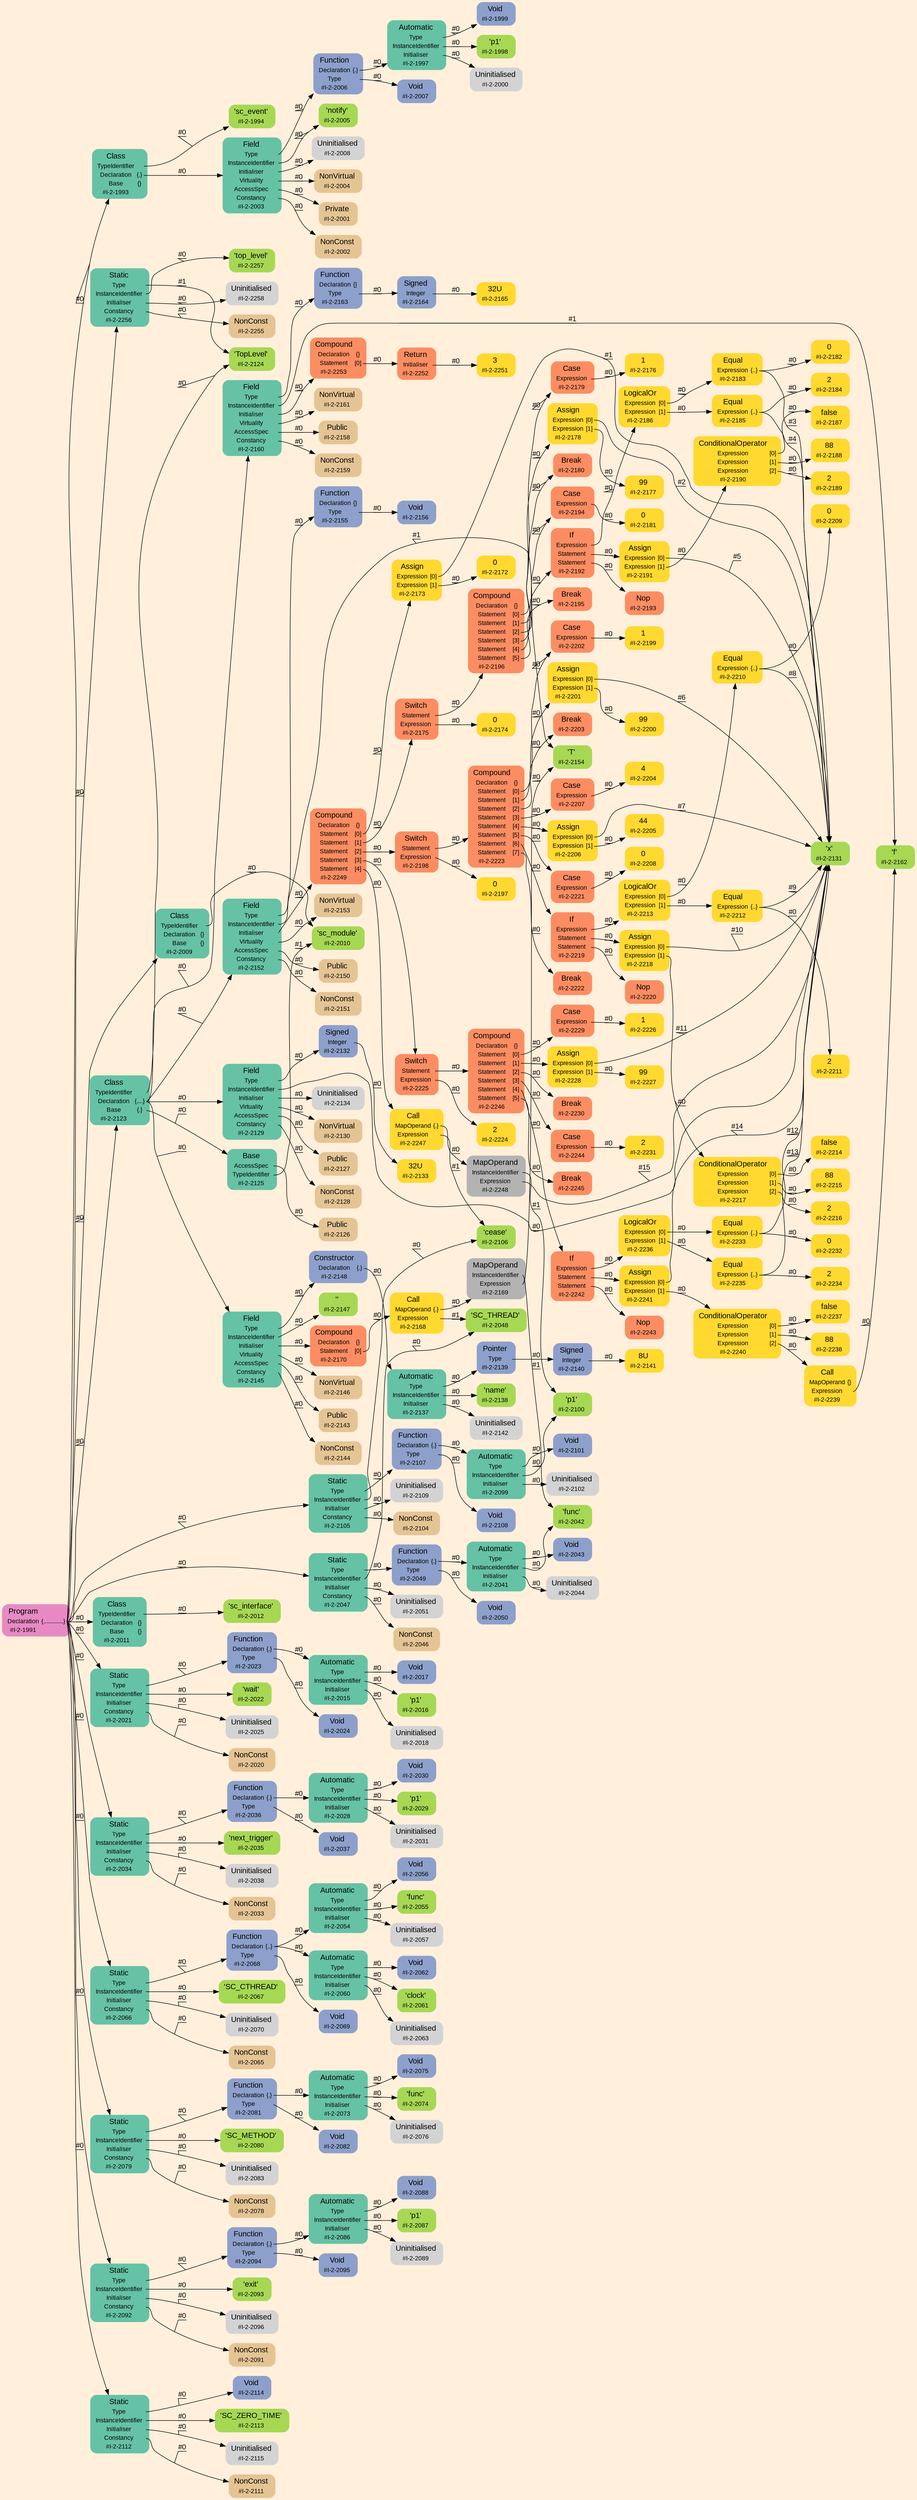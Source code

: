 digraph "" {
label = ""
labelloc = t
fontsize = "36"
graph [
    rankdir = "LR"
    ranksep = 0.3
    bgcolor = antiquewhite1
    color = black
    fontcolor = black
    fontname = "Arial"
];
node [
    fontname = "Arial"
];
edge [
    fontname = "Arial"
];


// -------------------- node figure --------------------
"#I-2-1991" [
    // -------- block #I-2-1991 ----------
    shape = "plaintext"
    fillcolor = "/set28/4"
    label = <<TABLE BORDER="0" CELLBORDER="0" CELLSPACING="0">
     <TR><TD><FONT POINT-SIZE="15.0">Program</FONT></TD><TD></TD></TR>
     <TR><TD>Declaration</TD><TD PORT="port0">{.............}</TD></TR>
     <TR><TD>#I-2-1991</TD><TD PORT="port1"></TD></TR>
    </TABLE>>
    style = "rounded,filled"
    fontsize = "12"
];

"#I-2-1993" [
    // -------- block #I-2-1993 ----------
    shape = "plaintext"
    fillcolor = "/set28/1"
    label = <<TABLE BORDER="0" CELLBORDER="0" CELLSPACING="0">
     <TR><TD><FONT POINT-SIZE="15.0">Class</FONT></TD><TD></TD></TR>
     <TR><TD>TypeIdentifier</TD><TD PORT="port0"></TD></TR>
     <TR><TD>Declaration</TD><TD PORT="port1">{.}</TD></TR>
     <TR><TD>Base</TD><TD PORT="port2">{}</TD></TR>
     <TR><TD>#I-2-1993</TD><TD PORT="port3"></TD></TR>
    </TABLE>>
    style = "rounded,filled"
    fontsize = "12"
];

"#I-2-1994" [
    // -------- block #I-2-1994 ----------
    shape = "plaintext"
    fillcolor = "/set28/5"
    label = <<TABLE BORDER="0" CELLBORDER="0" CELLSPACING="0">
     <TR><TD><FONT POINT-SIZE="15.0">'sc_event'</FONT></TD><TD></TD></TR>
     <TR><TD>#I-2-1994</TD><TD PORT="port0"></TD></TR>
    </TABLE>>
    style = "rounded,filled"
    fontsize = "12"
];

"#I-2-2003" [
    // -------- block #I-2-2003 ----------
    shape = "plaintext"
    fillcolor = "/set28/1"
    label = <<TABLE BORDER="0" CELLBORDER="0" CELLSPACING="0">
     <TR><TD><FONT POINT-SIZE="15.0">Field</FONT></TD><TD></TD></TR>
     <TR><TD>Type</TD><TD PORT="port0"></TD></TR>
     <TR><TD>InstanceIdentifier</TD><TD PORT="port1"></TD></TR>
     <TR><TD>Initialiser</TD><TD PORT="port2"></TD></TR>
     <TR><TD>Virtuality</TD><TD PORT="port3"></TD></TR>
     <TR><TD>AccessSpec</TD><TD PORT="port4"></TD></TR>
     <TR><TD>Constancy</TD><TD PORT="port5"></TD></TR>
     <TR><TD>#I-2-2003</TD><TD PORT="port6"></TD></TR>
    </TABLE>>
    style = "rounded,filled"
    fontsize = "12"
];

"#I-2-2006" [
    // -------- block #I-2-2006 ----------
    shape = "plaintext"
    fillcolor = "/set28/3"
    label = <<TABLE BORDER="0" CELLBORDER="0" CELLSPACING="0">
     <TR><TD><FONT POINT-SIZE="15.0">Function</FONT></TD><TD></TD></TR>
     <TR><TD>Declaration</TD><TD PORT="port0">{.}</TD></TR>
     <TR><TD>Type</TD><TD PORT="port1"></TD></TR>
     <TR><TD>#I-2-2006</TD><TD PORT="port2"></TD></TR>
    </TABLE>>
    style = "rounded,filled"
    fontsize = "12"
];

"#I-2-1997" [
    // -------- block #I-2-1997 ----------
    shape = "plaintext"
    fillcolor = "/set28/1"
    label = <<TABLE BORDER="0" CELLBORDER="0" CELLSPACING="0">
     <TR><TD><FONT POINT-SIZE="15.0">Automatic</FONT></TD><TD></TD></TR>
     <TR><TD>Type</TD><TD PORT="port0"></TD></TR>
     <TR><TD>InstanceIdentifier</TD><TD PORT="port1"></TD></TR>
     <TR><TD>Initialiser</TD><TD PORT="port2"></TD></TR>
     <TR><TD>#I-2-1997</TD><TD PORT="port3"></TD></TR>
    </TABLE>>
    style = "rounded,filled"
    fontsize = "12"
];

"#I-2-1999" [
    // -------- block #I-2-1999 ----------
    shape = "plaintext"
    fillcolor = "/set28/3"
    label = <<TABLE BORDER="0" CELLBORDER="0" CELLSPACING="0">
     <TR><TD><FONT POINT-SIZE="15.0">Void</FONT></TD><TD></TD></TR>
     <TR><TD>#I-2-1999</TD><TD PORT="port0"></TD></TR>
    </TABLE>>
    style = "rounded,filled"
    fontsize = "12"
];

"#I-2-1998" [
    // -------- block #I-2-1998 ----------
    shape = "plaintext"
    fillcolor = "/set28/5"
    label = <<TABLE BORDER="0" CELLBORDER="0" CELLSPACING="0">
     <TR><TD><FONT POINT-SIZE="15.0">'p1'</FONT></TD><TD></TD></TR>
     <TR><TD>#I-2-1998</TD><TD PORT="port0"></TD></TR>
    </TABLE>>
    style = "rounded,filled"
    fontsize = "12"
];

"#I-2-2000" [
    // -------- block #I-2-2000 ----------
    shape = "plaintext"
    label = <<TABLE BORDER="0" CELLBORDER="0" CELLSPACING="0">
     <TR><TD><FONT POINT-SIZE="15.0">Uninitialised</FONT></TD><TD></TD></TR>
     <TR><TD>#I-2-2000</TD><TD PORT="port0"></TD></TR>
    </TABLE>>
    style = "rounded,filled"
    fontsize = "12"
];

"#I-2-2007" [
    // -------- block #I-2-2007 ----------
    shape = "plaintext"
    fillcolor = "/set28/3"
    label = <<TABLE BORDER="0" CELLBORDER="0" CELLSPACING="0">
     <TR><TD><FONT POINT-SIZE="15.0">Void</FONT></TD><TD></TD></TR>
     <TR><TD>#I-2-2007</TD><TD PORT="port0"></TD></TR>
    </TABLE>>
    style = "rounded,filled"
    fontsize = "12"
];

"#I-2-2005" [
    // -------- block #I-2-2005 ----------
    shape = "plaintext"
    fillcolor = "/set28/5"
    label = <<TABLE BORDER="0" CELLBORDER="0" CELLSPACING="0">
     <TR><TD><FONT POINT-SIZE="15.0">'notify'</FONT></TD><TD></TD></TR>
     <TR><TD>#I-2-2005</TD><TD PORT="port0"></TD></TR>
    </TABLE>>
    style = "rounded,filled"
    fontsize = "12"
];

"#I-2-2008" [
    // -------- block #I-2-2008 ----------
    shape = "plaintext"
    label = <<TABLE BORDER="0" CELLBORDER="0" CELLSPACING="0">
     <TR><TD><FONT POINT-SIZE="15.0">Uninitialised</FONT></TD><TD></TD></TR>
     <TR><TD>#I-2-2008</TD><TD PORT="port0"></TD></TR>
    </TABLE>>
    style = "rounded,filled"
    fontsize = "12"
];

"#I-2-2004" [
    // -------- block #I-2-2004 ----------
    shape = "plaintext"
    fillcolor = "/set28/7"
    label = <<TABLE BORDER="0" CELLBORDER="0" CELLSPACING="0">
     <TR><TD><FONT POINT-SIZE="15.0">NonVirtual</FONT></TD><TD></TD></TR>
     <TR><TD>#I-2-2004</TD><TD PORT="port0"></TD></TR>
    </TABLE>>
    style = "rounded,filled"
    fontsize = "12"
];

"#I-2-2001" [
    // -------- block #I-2-2001 ----------
    shape = "plaintext"
    fillcolor = "/set28/7"
    label = <<TABLE BORDER="0" CELLBORDER="0" CELLSPACING="0">
     <TR><TD><FONT POINT-SIZE="15.0">Private</FONT></TD><TD></TD></TR>
     <TR><TD>#I-2-2001</TD><TD PORT="port0"></TD></TR>
    </TABLE>>
    style = "rounded,filled"
    fontsize = "12"
];

"#I-2-2002" [
    // -------- block #I-2-2002 ----------
    shape = "plaintext"
    fillcolor = "/set28/7"
    label = <<TABLE BORDER="0" CELLBORDER="0" CELLSPACING="0">
     <TR><TD><FONT POINT-SIZE="15.0">NonConst</FONT></TD><TD></TD></TR>
     <TR><TD>#I-2-2002</TD><TD PORT="port0"></TD></TR>
    </TABLE>>
    style = "rounded,filled"
    fontsize = "12"
];

"#I-2-2009" [
    // -------- block #I-2-2009 ----------
    shape = "plaintext"
    fillcolor = "/set28/1"
    label = <<TABLE BORDER="0" CELLBORDER="0" CELLSPACING="0">
     <TR><TD><FONT POINT-SIZE="15.0">Class</FONT></TD><TD></TD></TR>
     <TR><TD>TypeIdentifier</TD><TD PORT="port0"></TD></TR>
     <TR><TD>Declaration</TD><TD PORT="port1">{}</TD></TR>
     <TR><TD>Base</TD><TD PORT="port2">{}</TD></TR>
     <TR><TD>#I-2-2009</TD><TD PORT="port3"></TD></TR>
    </TABLE>>
    style = "rounded,filled"
    fontsize = "12"
];

"#I-2-2010" [
    // -------- block #I-2-2010 ----------
    shape = "plaintext"
    fillcolor = "/set28/5"
    label = <<TABLE BORDER="0" CELLBORDER="0" CELLSPACING="0">
     <TR><TD><FONT POINT-SIZE="15.0">'sc_module'</FONT></TD><TD></TD></TR>
     <TR><TD>#I-2-2010</TD><TD PORT="port0"></TD></TR>
    </TABLE>>
    style = "rounded,filled"
    fontsize = "12"
];

"#I-2-2011" [
    // -------- block #I-2-2011 ----------
    shape = "plaintext"
    fillcolor = "/set28/1"
    label = <<TABLE BORDER="0" CELLBORDER="0" CELLSPACING="0">
     <TR><TD><FONT POINT-SIZE="15.0">Class</FONT></TD><TD></TD></TR>
     <TR><TD>TypeIdentifier</TD><TD PORT="port0"></TD></TR>
     <TR><TD>Declaration</TD><TD PORT="port1">{}</TD></TR>
     <TR><TD>Base</TD><TD PORT="port2">{}</TD></TR>
     <TR><TD>#I-2-2011</TD><TD PORT="port3"></TD></TR>
    </TABLE>>
    style = "rounded,filled"
    fontsize = "12"
];

"#I-2-2012" [
    // -------- block #I-2-2012 ----------
    shape = "plaintext"
    fillcolor = "/set28/5"
    label = <<TABLE BORDER="0" CELLBORDER="0" CELLSPACING="0">
     <TR><TD><FONT POINT-SIZE="15.0">'sc_interface'</FONT></TD><TD></TD></TR>
     <TR><TD>#I-2-2012</TD><TD PORT="port0"></TD></TR>
    </TABLE>>
    style = "rounded,filled"
    fontsize = "12"
];

"#I-2-2021" [
    // -------- block #I-2-2021 ----------
    shape = "plaintext"
    fillcolor = "/set28/1"
    label = <<TABLE BORDER="0" CELLBORDER="0" CELLSPACING="0">
     <TR><TD><FONT POINT-SIZE="15.0">Static</FONT></TD><TD></TD></TR>
     <TR><TD>Type</TD><TD PORT="port0"></TD></TR>
     <TR><TD>InstanceIdentifier</TD><TD PORT="port1"></TD></TR>
     <TR><TD>Initialiser</TD><TD PORT="port2"></TD></TR>
     <TR><TD>Constancy</TD><TD PORT="port3"></TD></TR>
     <TR><TD>#I-2-2021</TD><TD PORT="port4"></TD></TR>
    </TABLE>>
    style = "rounded,filled"
    fontsize = "12"
];

"#I-2-2023" [
    // -------- block #I-2-2023 ----------
    shape = "plaintext"
    fillcolor = "/set28/3"
    label = <<TABLE BORDER="0" CELLBORDER="0" CELLSPACING="0">
     <TR><TD><FONT POINT-SIZE="15.0">Function</FONT></TD><TD></TD></TR>
     <TR><TD>Declaration</TD><TD PORT="port0">{.}</TD></TR>
     <TR><TD>Type</TD><TD PORT="port1"></TD></TR>
     <TR><TD>#I-2-2023</TD><TD PORT="port2"></TD></TR>
    </TABLE>>
    style = "rounded,filled"
    fontsize = "12"
];

"#I-2-2015" [
    // -------- block #I-2-2015 ----------
    shape = "plaintext"
    fillcolor = "/set28/1"
    label = <<TABLE BORDER="0" CELLBORDER="0" CELLSPACING="0">
     <TR><TD><FONT POINT-SIZE="15.0">Automatic</FONT></TD><TD></TD></TR>
     <TR><TD>Type</TD><TD PORT="port0"></TD></TR>
     <TR><TD>InstanceIdentifier</TD><TD PORT="port1"></TD></TR>
     <TR><TD>Initialiser</TD><TD PORT="port2"></TD></TR>
     <TR><TD>#I-2-2015</TD><TD PORT="port3"></TD></TR>
    </TABLE>>
    style = "rounded,filled"
    fontsize = "12"
];

"#I-2-2017" [
    // -------- block #I-2-2017 ----------
    shape = "plaintext"
    fillcolor = "/set28/3"
    label = <<TABLE BORDER="0" CELLBORDER="0" CELLSPACING="0">
     <TR><TD><FONT POINT-SIZE="15.0">Void</FONT></TD><TD></TD></TR>
     <TR><TD>#I-2-2017</TD><TD PORT="port0"></TD></TR>
    </TABLE>>
    style = "rounded,filled"
    fontsize = "12"
];

"#I-2-2016" [
    // -------- block #I-2-2016 ----------
    shape = "plaintext"
    fillcolor = "/set28/5"
    label = <<TABLE BORDER="0" CELLBORDER="0" CELLSPACING="0">
     <TR><TD><FONT POINT-SIZE="15.0">'p1'</FONT></TD><TD></TD></TR>
     <TR><TD>#I-2-2016</TD><TD PORT="port0"></TD></TR>
    </TABLE>>
    style = "rounded,filled"
    fontsize = "12"
];

"#I-2-2018" [
    // -------- block #I-2-2018 ----------
    shape = "plaintext"
    label = <<TABLE BORDER="0" CELLBORDER="0" CELLSPACING="0">
     <TR><TD><FONT POINT-SIZE="15.0">Uninitialised</FONT></TD><TD></TD></TR>
     <TR><TD>#I-2-2018</TD><TD PORT="port0"></TD></TR>
    </TABLE>>
    style = "rounded,filled"
    fontsize = "12"
];

"#I-2-2024" [
    // -------- block #I-2-2024 ----------
    shape = "plaintext"
    fillcolor = "/set28/3"
    label = <<TABLE BORDER="0" CELLBORDER="0" CELLSPACING="0">
     <TR><TD><FONT POINT-SIZE="15.0">Void</FONT></TD><TD></TD></TR>
     <TR><TD>#I-2-2024</TD><TD PORT="port0"></TD></TR>
    </TABLE>>
    style = "rounded,filled"
    fontsize = "12"
];

"#I-2-2022" [
    // -------- block #I-2-2022 ----------
    shape = "plaintext"
    fillcolor = "/set28/5"
    label = <<TABLE BORDER="0" CELLBORDER="0" CELLSPACING="0">
     <TR><TD><FONT POINT-SIZE="15.0">'wait'</FONT></TD><TD></TD></TR>
     <TR><TD>#I-2-2022</TD><TD PORT="port0"></TD></TR>
    </TABLE>>
    style = "rounded,filled"
    fontsize = "12"
];

"#I-2-2025" [
    // -------- block #I-2-2025 ----------
    shape = "plaintext"
    label = <<TABLE BORDER="0" CELLBORDER="0" CELLSPACING="0">
     <TR><TD><FONT POINT-SIZE="15.0">Uninitialised</FONT></TD><TD></TD></TR>
     <TR><TD>#I-2-2025</TD><TD PORT="port0"></TD></TR>
    </TABLE>>
    style = "rounded,filled"
    fontsize = "12"
];

"#I-2-2020" [
    // -------- block #I-2-2020 ----------
    shape = "plaintext"
    fillcolor = "/set28/7"
    label = <<TABLE BORDER="0" CELLBORDER="0" CELLSPACING="0">
     <TR><TD><FONT POINT-SIZE="15.0">NonConst</FONT></TD><TD></TD></TR>
     <TR><TD>#I-2-2020</TD><TD PORT="port0"></TD></TR>
    </TABLE>>
    style = "rounded,filled"
    fontsize = "12"
];

"#I-2-2034" [
    // -------- block #I-2-2034 ----------
    shape = "plaintext"
    fillcolor = "/set28/1"
    label = <<TABLE BORDER="0" CELLBORDER="0" CELLSPACING="0">
     <TR><TD><FONT POINT-SIZE="15.0">Static</FONT></TD><TD></TD></TR>
     <TR><TD>Type</TD><TD PORT="port0"></TD></TR>
     <TR><TD>InstanceIdentifier</TD><TD PORT="port1"></TD></TR>
     <TR><TD>Initialiser</TD><TD PORT="port2"></TD></TR>
     <TR><TD>Constancy</TD><TD PORT="port3"></TD></TR>
     <TR><TD>#I-2-2034</TD><TD PORT="port4"></TD></TR>
    </TABLE>>
    style = "rounded,filled"
    fontsize = "12"
];

"#I-2-2036" [
    // -------- block #I-2-2036 ----------
    shape = "plaintext"
    fillcolor = "/set28/3"
    label = <<TABLE BORDER="0" CELLBORDER="0" CELLSPACING="0">
     <TR><TD><FONT POINT-SIZE="15.0">Function</FONT></TD><TD></TD></TR>
     <TR><TD>Declaration</TD><TD PORT="port0">{.}</TD></TR>
     <TR><TD>Type</TD><TD PORT="port1"></TD></TR>
     <TR><TD>#I-2-2036</TD><TD PORT="port2"></TD></TR>
    </TABLE>>
    style = "rounded,filled"
    fontsize = "12"
];

"#I-2-2028" [
    // -------- block #I-2-2028 ----------
    shape = "plaintext"
    fillcolor = "/set28/1"
    label = <<TABLE BORDER="0" CELLBORDER="0" CELLSPACING="0">
     <TR><TD><FONT POINT-SIZE="15.0">Automatic</FONT></TD><TD></TD></TR>
     <TR><TD>Type</TD><TD PORT="port0"></TD></TR>
     <TR><TD>InstanceIdentifier</TD><TD PORT="port1"></TD></TR>
     <TR><TD>Initialiser</TD><TD PORT="port2"></TD></TR>
     <TR><TD>#I-2-2028</TD><TD PORT="port3"></TD></TR>
    </TABLE>>
    style = "rounded,filled"
    fontsize = "12"
];

"#I-2-2030" [
    // -------- block #I-2-2030 ----------
    shape = "plaintext"
    fillcolor = "/set28/3"
    label = <<TABLE BORDER="0" CELLBORDER="0" CELLSPACING="0">
     <TR><TD><FONT POINT-SIZE="15.0">Void</FONT></TD><TD></TD></TR>
     <TR><TD>#I-2-2030</TD><TD PORT="port0"></TD></TR>
    </TABLE>>
    style = "rounded,filled"
    fontsize = "12"
];

"#I-2-2029" [
    // -------- block #I-2-2029 ----------
    shape = "plaintext"
    fillcolor = "/set28/5"
    label = <<TABLE BORDER="0" CELLBORDER="0" CELLSPACING="0">
     <TR><TD><FONT POINT-SIZE="15.0">'p1'</FONT></TD><TD></TD></TR>
     <TR><TD>#I-2-2029</TD><TD PORT="port0"></TD></TR>
    </TABLE>>
    style = "rounded,filled"
    fontsize = "12"
];

"#I-2-2031" [
    // -------- block #I-2-2031 ----------
    shape = "plaintext"
    label = <<TABLE BORDER="0" CELLBORDER="0" CELLSPACING="0">
     <TR><TD><FONT POINT-SIZE="15.0">Uninitialised</FONT></TD><TD></TD></TR>
     <TR><TD>#I-2-2031</TD><TD PORT="port0"></TD></TR>
    </TABLE>>
    style = "rounded,filled"
    fontsize = "12"
];

"#I-2-2037" [
    // -------- block #I-2-2037 ----------
    shape = "plaintext"
    fillcolor = "/set28/3"
    label = <<TABLE BORDER="0" CELLBORDER="0" CELLSPACING="0">
     <TR><TD><FONT POINT-SIZE="15.0">Void</FONT></TD><TD></TD></TR>
     <TR><TD>#I-2-2037</TD><TD PORT="port0"></TD></TR>
    </TABLE>>
    style = "rounded,filled"
    fontsize = "12"
];

"#I-2-2035" [
    // -------- block #I-2-2035 ----------
    shape = "plaintext"
    fillcolor = "/set28/5"
    label = <<TABLE BORDER="0" CELLBORDER="0" CELLSPACING="0">
     <TR><TD><FONT POINT-SIZE="15.0">'next_trigger'</FONT></TD><TD></TD></TR>
     <TR><TD>#I-2-2035</TD><TD PORT="port0"></TD></TR>
    </TABLE>>
    style = "rounded,filled"
    fontsize = "12"
];

"#I-2-2038" [
    // -------- block #I-2-2038 ----------
    shape = "plaintext"
    label = <<TABLE BORDER="0" CELLBORDER="0" CELLSPACING="0">
     <TR><TD><FONT POINT-SIZE="15.0">Uninitialised</FONT></TD><TD></TD></TR>
     <TR><TD>#I-2-2038</TD><TD PORT="port0"></TD></TR>
    </TABLE>>
    style = "rounded,filled"
    fontsize = "12"
];

"#I-2-2033" [
    // -------- block #I-2-2033 ----------
    shape = "plaintext"
    fillcolor = "/set28/7"
    label = <<TABLE BORDER="0" CELLBORDER="0" CELLSPACING="0">
     <TR><TD><FONT POINT-SIZE="15.0">NonConst</FONT></TD><TD></TD></TR>
     <TR><TD>#I-2-2033</TD><TD PORT="port0"></TD></TR>
    </TABLE>>
    style = "rounded,filled"
    fontsize = "12"
];

"#I-2-2047" [
    // -------- block #I-2-2047 ----------
    shape = "plaintext"
    fillcolor = "/set28/1"
    label = <<TABLE BORDER="0" CELLBORDER="0" CELLSPACING="0">
     <TR><TD><FONT POINT-SIZE="15.0">Static</FONT></TD><TD></TD></TR>
     <TR><TD>Type</TD><TD PORT="port0"></TD></TR>
     <TR><TD>InstanceIdentifier</TD><TD PORT="port1"></TD></TR>
     <TR><TD>Initialiser</TD><TD PORT="port2"></TD></TR>
     <TR><TD>Constancy</TD><TD PORT="port3"></TD></TR>
     <TR><TD>#I-2-2047</TD><TD PORT="port4"></TD></TR>
    </TABLE>>
    style = "rounded,filled"
    fontsize = "12"
];

"#I-2-2049" [
    // -------- block #I-2-2049 ----------
    shape = "plaintext"
    fillcolor = "/set28/3"
    label = <<TABLE BORDER="0" CELLBORDER="0" CELLSPACING="0">
     <TR><TD><FONT POINT-SIZE="15.0">Function</FONT></TD><TD></TD></TR>
     <TR><TD>Declaration</TD><TD PORT="port0">{.}</TD></TR>
     <TR><TD>Type</TD><TD PORT="port1"></TD></TR>
     <TR><TD>#I-2-2049</TD><TD PORT="port2"></TD></TR>
    </TABLE>>
    style = "rounded,filled"
    fontsize = "12"
];

"#I-2-2041" [
    // -------- block #I-2-2041 ----------
    shape = "plaintext"
    fillcolor = "/set28/1"
    label = <<TABLE BORDER="0" CELLBORDER="0" CELLSPACING="0">
     <TR><TD><FONT POINT-SIZE="15.0">Automatic</FONT></TD><TD></TD></TR>
     <TR><TD>Type</TD><TD PORT="port0"></TD></TR>
     <TR><TD>InstanceIdentifier</TD><TD PORT="port1"></TD></TR>
     <TR><TD>Initialiser</TD><TD PORT="port2"></TD></TR>
     <TR><TD>#I-2-2041</TD><TD PORT="port3"></TD></TR>
    </TABLE>>
    style = "rounded,filled"
    fontsize = "12"
];

"#I-2-2043" [
    // -------- block #I-2-2043 ----------
    shape = "plaintext"
    fillcolor = "/set28/3"
    label = <<TABLE BORDER="0" CELLBORDER="0" CELLSPACING="0">
     <TR><TD><FONT POINT-SIZE="15.0">Void</FONT></TD><TD></TD></TR>
     <TR><TD>#I-2-2043</TD><TD PORT="port0"></TD></TR>
    </TABLE>>
    style = "rounded,filled"
    fontsize = "12"
];

"#I-2-2042" [
    // -------- block #I-2-2042 ----------
    shape = "plaintext"
    fillcolor = "/set28/5"
    label = <<TABLE BORDER="0" CELLBORDER="0" CELLSPACING="0">
     <TR><TD><FONT POINT-SIZE="15.0">'func'</FONT></TD><TD></TD></TR>
     <TR><TD>#I-2-2042</TD><TD PORT="port0"></TD></TR>
    </TABLE>>
    style = "rounded,filled"
    fontsize = "12"
];

"#I-2-2044" [
    // -------- block #I-2-2044 ----------
    shape = "plaintext"
    label = <<TABLE BORDER="0" CELLBORDER="0" CELLSPACING="0">
     <TR><TD><FONT POINT-SIZE="15.0">Uninitialised</FONT></TD><TD></TD></TR>
     <TR><TD>#I-2-2044</TD><TD PORT="port0"></TD></TR>
    </TABLE>>
    style = "rounded,filled"
    fontsize = "12"
];

"#I-2-2050" [
    // -------- block #I-2-2050 ----------
    shape = "plaintext"
    fillcolor = "/set28/3"
    label = <<TABLE BORDER="0" CELLBORDER="0" CELLSPACING="0">
     <TR><TD><FONT POINT-SIZE="15.0">Void</FONT></TD><TD></TD></TR>
     <TR><TD>#I-2-2050</TD><TD PORT="port0"></TD></TR>
    </TABLE>>
    style = "rounded,filled"
    fontsize = "12"
];

"#I-2-2048" [
    // -------- block #I-2-2048 ----------
    shape = "plaintext"
    fillcolor = "/set28/5"
    label = <<TABLE BORDER="0" CELLBORDER="0" CELLSPACING="0">
     <TR><TD><FONT POINT-SIZE="15.0">'SC_THREAD'</FONT></TD><TD></TD></TR>
     <TR><TD>#I-2-2048</TD><TD PORT="port0"></TD></TR>
    </TABLE>>
    style = "rounded,filled"
    fontsize = "12"
];

"#I-2-2051" [
    // -------- block #I-2-2051 ----------
    shape = "plaintext"
    label = <<TABLE BORDER="0" CELLBORDER="0" CELLSPACING="0">
     <TR><TD><FONT POINT-SIZE="15.0">Uninitialised</FONT></TD><TD></TD></TR>
     <TR><TD>#I-2-2051</TD><TD PORT="port0"></TD></TR>
    </TABLE>>
    style = "rounded,filled"
    fontsize = "12"
];

"#I-2-2046" [
    // -------- block #I-2-2046 ----------
    shape = "plaintext"
    fillcolor = "/set28/7"
    label = <<TABLE BORDER="0" CELLBORDER="0" CELLSPACING="0">
     <TR><TD><FONT POINT-SIZE="15.0">NonConst</FONT></TD><TD></TD></TR>
     <TR><TD>#I-2-2046</TD><TD PORT="port0"></TD></TR>
    </TABLE>>
    style = "rounded,filled"
    fontsize = "12"
];

"#I-2-2066" [
    // -------- block #I-2-2066 ----------
    shape = "plaintext"
    fillcolor = "/set28/1"
    label = <<TABLE BORDER="0" CELLBORDER="0" CELLSPACING="0">
     <TR><TD><FONT POINT-SIZE="15.0">Static</FONT></TD><TD></TD></TR>
     <TR><TD>Type</TD><TD PORT="port0"></TD></TR>
     <TR><TD>InstanceIdentifier</TD><TD PORT="port1"></TD></TR>
     <TR><TD>Initialiser</TD><TD PORT="port2"></TD></TR>
     <TR><TD>Constancy</TD><TD PORT="port3"></TD></TR>
     <TR><TD>#I-2-2066</TD><TD PORT="port4"></TD></TR>
    </TABLE>>
    style = "rounded,filled"
    fontsize = "12"
];

"#I-2-2068" [
    // -------- block #I-2-2068 ----------
    shape = "plaintext"
    fillcolor = "/set28/3"
    label = <<TABLE BORDER="0" CELLBORDER="0" CELLSPACING="0">
     <TR><TD><FONT POINT-SIZE="15.0">Function</FONT></TD><TD></TD></TR>
     <TR><TD>Declaration</TD><TD PORT="port0">{..}</TD></TR>
     <TR><TD>Type</TD><TD PORT="port1"></TD></TR>
     <TR><TD>#I-2-2068</TD><TD PORT="port2"></TD></TR>
    </TABLE>>
    style = "rounded,filled"
    fontsize = "12"
];

"#I-2-2054" [
    // -------- block #I-2-2054 ----------
    shape = "plaintext"
    fillcolor = "/set28/1"
    label = <<TABLE BORDER="0" CELLBORDER="0" CELLSPACING="0">
     <TR><TD><FONT POINT-SIZE="15.0">Automatic</FONT></TD><TD></TD></TR>
     <TR><TD>Type</TD><TD PORT="port0"></TD></TR>
     <TR><TD>InstanceIdentifier</TD><TD PORT="port1"></TD></TR>
     <TR><TD>Initialiser</TD><TD PORT="port2"></TD></TR>
     <TR><TD>#I-2-2054</TD><TD PORT="port3"></TD></TR>
    </TABLE>>
    style = "rounded,filled"
    fontsize = "12"
];

"#I-2-2056" [
    // -------- block #I-2-2056 ----------
    shape = "plaintext"
    fillcolor = "/set28/3"
    label = <<TABLE BORDER="0" CELLBORDER="0" CELLSPACING="0">
     <TR><TD><FONT POINT-SIZE="15.0">Void</FONT></TD><TD></TD></TR>
     <TR><TD>#I-2-2056</TD><TD PORT="port0"></TD></TR>
    </TABLE>>
    style = "rounded,filled"
    fontsize = "12"
];

"#I-2-2055" [
    // -------- block #I-2-2055 ----------
    shape = "plaintext"
    fillcolor = "/set28/5"
    label = <<TABLE BORDER="0" CELLBORDER="0" CELLSPACING="0">
     <TR><TD><FONT POINT-SIZE="15.0">'func'</FONT></TD><TD></TD></TR>
     <TR><TD>#I-2-2055</TD><TD PORT="port0"></TD></TR>
    </TABLE>>
    style = "rounded,filled"
    fontsize = "12"
];

"#I-2-2057" [
    // -------- block #I-2-2057 ----------
    shape = "plaintext"
    label = <<TABLE BORDER="0" CELLBORDER="0" CELLSPACING="0">
     <TR><TD><FONT POINT-SIZE="15.0">Uninitialised</FONT></TD><TD></TD></TR>
     <TR><TD>#I-2-2057</TD><TD PORT="port0"></TD></TR>
    </TABLE>>
    style = "rounded,filled"
    fontsize = "12"
];

"#I-2-2060" [
    // -------- block #I-2-2060 ----------
    shape = "plaintext"
    fillcolor = "/set28/1"
    label = <<TABLE BORDER="0" CELLBORDER="0" CELLSPACING="0">
     <TR><TD><FONT POINT-SIZE="15.0">Automatic</FONT></TD><TD></TD></TR>
     <TR><TD>Type</TD><TD PORT="port0"></TD></TR>
     <TR><TD>InstanceIdentifier</TD><TD PORT="port1"></TD></TR>
     <TR><TD>Initialiser</TD><TD PORT="port2"></TD></TR>
     <TR><TD>#I-2-2060</TD><TD PORT="port3"></TD></TR>
    </TABLE>>
    style = "rounded,filled"
    fontsize = "12"
];

"#I-2-2062" [
    // -------- block #I-2-2062 ----------
    shape = "plaintext"
    fillcolor = "/set28/3"
    label = <<TABLE BORDER="0" CELLBORDER="0" CELLSPACING="0">
     <TR><TD><FONT POINT-SIZE="15.0">Void</FONT></TD><TD></TD></TR>
     <TR><TD>#I-2-2062</TD><TD PORT="port0"></TD></TR>
    </TABLE>>
    style = "rounded,filled"
    fontsize = "12"
];

"#I-2-2061" [
    // -------- block #I-2-2061 ----------
    shape = "plaintext"
    fillcolor = "/set28/5"
    label = <<TABLE BORDER="0" CELLBORDER="0" CELLSPACING="0">
     <TR><TD><FONT POINT-SIZE="15.0">'clock'</FONT></TD><TD></TD></TR>
     <TR><TD>#I-2-2061</TD><TD PORT="port0"></TD></TR>
    </TABLE>>
    style = "rounded,filled"
    fontsize = "12"
];

"#I-2-2063" [
    // -------- block #I-2-2063 ----------
    shape = "plaintext"
    label = <<TABLE BORDER="0" CELLBORDER="0" CELLSPACING="0">
     <TR><TD><FONT POINT-SIZE="15.0">Uninitialised</FONT></TD><TD></TD></TR>
     <TR><TD>#I-2-2063</TD><TD PORT="port0"></TD></TR>
    </TABLE>>
    style = "rounded,filled"
    fontsize = "12"
];

"#I-2-2069" [
    // -------- block #I-2-2069 ----------
    shape = "plaintext"
    fillcolor = "/set28/3"
    label = <<TABLE BORDER="0" CELLBORDER="0" CELLSPACING="0">
     <TR><TD><FONT POINT-SIZE="15.0">Void</FONT></TD><TD></TD></TR>
     <TR><TD>#I-2-2069</TD><TD PORT="port0"></TD></TR>
    </TABLE>>
    style = "rounded,filled"
    fontsize = "12"
];

"#I-2-2067" [
    // -------- block #I-2-2067 ----------
    shape = "plaintext"
    fillcolor = "/set28/5"
    label = <<TABLE BORDER="0" CELLBORDER="0" CELLSPACING="0">
     <TR><TD><FONT POINT-SIZE="15.0">'SC_CTHREAD'</FONT></TD><TD></TD></TR>
     <TR><TD>#I-2-2067</TD><TD PORT="port0"></TD></TR>
    </TABLE>>
    style = "rounded,filled"
    fontsize = "12"
];

"#I-2-2070" [
    // -------- block #I-2-2070 ----------
    shape = "plaintext"
    label = <<TABLE BORDER="0" CELLBORDER="0" CELLSPACING="0">
     <TR><TD><FONT POINT-SIZE="15.0">Uninitialised</FONT></TD><TD></TD></TR>
     <TR><TD>#I-2-2070</TD><TD PORT="port0"></TD></TR>
    </TABLE>>
    style = "rounded,filled"
    fontsize = "12"
];

"#I-2-2065" [
    // -------- block #I-2-2065 ----------
    shape = "plaintext"
    fillcolor = "/set28/7"
    label = <<TABLE BORDER="0" CELLBORDER="0" CELLSPACING="0">
     <TR><TD><FONT POINT-SIZE="15.0">NonConst</FONT></TD><TD></TD></TR>
     <TR><TD>#I-2-2065</TD><TD PORT="port0"></TD></TR>
    </TABLE>>
    style = "rounded,filled"
    fontsize = "12"
];

"#I-2-2079" [
    // -------- block #I-2-2079 ----------
    shape = "plaintext"
    fillcolor = "/set28/1"
    label = <<TABLE BORDER="0" CELLBORDER="0" CELLSPACING="0">
     <TR><TD><FONT POINT-SIZE="15.0">Static</FONT></TD><TD></TD></TR>
     <TR><TD>Type</TD><TD PORT="port0"></TD></TR>
     <TR><TD>InstanceIdentifier</TD><TD PORT="port1"></TD></TR>
     <TR><TD>Initialiser</TD><TD PORT="port2"></TD></TR>
     <TR><TD>Constancy</TD><TD PORT="port3"></TD></TR>
     <TR><TD>#I-2-2079</TD><TD PORT="port4"></TD></TR>
    </TABLE>>
    style = "rounded,filled"
    fontsize = "12"
];

"#I-2-2081" [
    // -------- block #I-2-2081 ----------
    shape = "plaintext"
    fillcolor = "/set28/3"
    label = <<TABLE BORDER="0" CELLBORDER="0" CELLSPACING="0">
     <TR><TD><FONT POINT-SIZE="15.0">Function</FONT></TD><TD></TD></TR>
     <TR><TD>Declaration</TD><TD PORT="port0">{.}</TD></TR>
     <TR><TD>Type</TD><TD PORT="port1"></TD></TR>
     <TR><TD>#I-2-2081</TD><TD PORT="port2"></TD></TR>
    </TABLE>>
    style = "rounded,filled"
    fontsize = "12"
];

"#I-2-2073" [
    // -------- block #I-2-2073 ----------
    shape = "plaintext"
    fillcolor = "/set28/1"
    label = <<TABLE BORDER="0" CELLBORDER="0" CELLSPACING="0">
     <TR><TD><FONT POINT-SIZE="15.0">Automatic</FONT></TD><TD></TD></TR>
     <TR><TD>Type</TD><TD PORT="port0"></TD></TR>
     <TR><TD>InstanceIdentifier</TD><TD PORT="port1"></TD></TR>
     <TR><TD>Initialiser</TD><TD PORT="port2"></TD></TR>
     <TR><TD>#I-2-2073</TD><TD PORT="port3"></TD></TR>
    </TABLE>>
    style = "rounded,filled"
    fontsize = "12"
];

"#I-2-2075" [
    // -------- block #I-2-2075 ----------
    shape = "plaintext"
    fillcolor = "/set28/3"
    label = <<TABLE BORDER="0" CELLBORDER="0" CELLSPACING="0">
     <TR><TD><FONT POINT-SIZE="15.0">Void</FONT></TD><TD></TD></TR>
     <TR><TD>#I-2-2075</TD><TD PORT="port0"></TD></TR>
    </TABLE>>
    style = "rounded,filled"
    fontsize = "12"
];

"#I-2-2074" [
    // -------- block #I-2-2074 ----------
    shape = "plaintext"
    fillcolor = "/set28/5"
    label = <<TABLE BORDER="0" CELLBORDER="0" CELLSPACING="0">
     <TR><TD><FONT POINT-SIZE="15.0">'func'</FONT></TD><TD></TD></TR>
     <TR><TD>#I-2-2074</TD><TD PORT="port0"></TD></TR>
    </TABLE>>
    style = "rounded,filled"
    fontsize = "12"
];

"#I-2-2076" [
    // -------- block #I-2-2076 ----------
    shape = "plaintext"
    label = <<TABLE BORDER="0" CELLBORDER="0" CELLSPACING="0">
     <TR><TD><FONT POINT-SIZE="15.0">Uninitialised</FONT></TD><TD></TD></TR>
     <TR><TD>#I-2-2076</TD><TD PORT="port0"></TD></TR>
    </TABLE>>
    style = "rounded,filled"
    fontsize = "12"
];

"#I-2-2082" [
    // -------- block #I-2-2082 ----------
    shape = "plaintext"
    fillcolor = "/set28/3"
    label = <<TABLE BORDER="0" CELLBORDER="0" CELLSPACING="0">
     <TR><TD><FONT POINT-SIZE="15.0">Void</FONT></TD><TD></TD></TR>
     <TR><TD>#I-2-2082</TD><TD PORT="port0"></TD></TR>
    </TABLE>>
    style = "rounded,filled"
    fontsize = "12"
];

"#I-2-2080" [
    // -------- block #I-2-2080 ----------
    shape = "plaintext"
    fillcolor = "/set28/5"
    label = <<TABLE BORDER="0" CELLBORDER="0" CELLSPACING="0">
     <TR><TD><FONT POINT-SIZE="15.0">'SC_METHOD'</FONT></TD><TD></TD></TR>
     <TR><TD>#I-2-2080</TD><TD PORT="port0"></TD></TR>
    </TABLE>>
    style = "rounded,filled"
    fontsize = "12"
];

"#I-2-2083" [
    // -------- block #I-2-2083 ----------
    shape = "plaintext"
    label = <<TABLE BORDER="0" CELLBORDER="0" CELLSPACING="0">
     <TR><TD><FONT POINT-SIZE="15.0">Uninitialised</FONT></TD><TD></TD></TR>
     <TR><TD>#I-2-2083</TD><TD PORT="port0"></TD></TR>
    </TABLE>>
    style = "rounded,filled"
    fontsize = "12"
];

"#I-2-2078" [
    // -------- block #I-2-2078 ----------
    shape = "plaintext"
    fillcolor = "/set28/7"
    label = <<TABLE BORDER="0" CELLBORDER="0" CELLSPACING="0">
     <TR><TD><FONT POINT-SIZE="15.0">NonConst</FONT></TD><TD></TD></TR>
     <TR><TD>#I-2-2078</TD><TD PORT="port0"></TD></TR>
    </TABLE>>
    style = "rounded,filled"
    fontsize = "12"
];

"#I-2-2092" [
    // -------- block #I-2-2092 ----------
    shape = "plaintext"
    fillcolor = "/set28/1"
    label = <<TABLE BORDER="0" CELLBORDER="0" CELLSPACING="0">
     <TR><TD><FONT POINT-SIZE="15.0">Static</FONT></TD><TD></TD></TR>
     <TR><TD>Type</TD><TD PORT="port0"></TD></TR>
     <TR><TD>InstanceIdentifier</TD><TD PORT="port1"></TD></TR>
     <TR><TD>Initialiser</TD><TD PORT="port2"></TD></TR>
     <TR><TD>Constancy</TD><TD PORT="port3"></TD></TR>
     <TR><TD>#I-2-2092</TD><TD PORT="port4"></TD></TR>
    </TABLE>>
    style = "rounded,filled"
    fontsize = "12"
];

"#I-2-2094" [
    // -------- block #I-2-2094 ----------
    shape = "plaintext"
    fillcolor = "/set28/3"
    label = <<TABLE BORDER="0" CELLBORDER="0" CELLSPACING="0">
     <TR><TD><FONT POINT-SIZE="15.0">Function</FONT></TD><TD></TD></TR>
     <TR><TD>Declaration</TD><TD PORT="port0">{.}</TD></TR>
     <TR><TD>Type</TD><TD PORT="port1"></TD></TR>
     <TR><TD>#I-2-2094</TD><TD PORT="port2"></TD></TR>
    </TABLE>>
    style = "rounded,filled"
    fontsize = "12"
];

"#I-2-2086" [
    // -------- block #I-2-2086 ----------
    shape = "plaintext"
    fillcolor = "/set28/1"
    label = <<TABLE BORDER="0" CELLBORDER="0" CELLSPACING="0">
     <TR><TD><FONT POINT-SIZE="15.0">Automatic</FONT></TD><TD></TD></TR>
     <TR><TD>Type</TD><TD PORT="port0"></TD></TR>
     <TR><TD>InstanceIdentifier</TD><TD PORT="port1"></TD></TR>
     <TR><TD>Initialiser</TD><TD PORT="port2"></TD></TR>
     <TR><TD>#I-2-2086</TD><TD PORT="port3"></TD></TR>
    </TABLE>>
    style = "rounded,filled"
    fontsize = "12"
];

"#I-2-2088" [
    // -------- block #I-2-2088 ----------
    shape = "plaintext"
    fillcolor = "/set28/3"
    label = <<TABLE BORDER="0" CELLBORDER="0" CELLSPACING="0">
     <TR><TD><FONT POINT-SIZE="15.0">Void</FONT></TD><TD></TD></TR>
     <TR><TD>#I-2-2088</TD><TD PORT="port0"></TD></TR>
    </TABLE>>
    style = "rounded,filled"
    fontsize = "12"
];

"#I-2-2087" [
    // -------- block #I-2-2087 ----------
    shape = "plaintext"
    fillcolor = "/set28/5"
    label = <<TABLE BORDER="0" CELLBORDER="0" CELLSPACING="0">
     <TR><TD><FONT POINT-SIZE="15.0">'p1'</FONT></TD><TD></TD></TR>
     <TR><TD>#I-2-2087</TD><TD PORT="port0"></TD></TR>
    </TABLE>>
    style = "rounded,filled"
    fontsize = "12"
];

"#I-2-2089" [
    // -------- block #I-2-2089 ----------
    shape = "plaintext"
    label = <<TABLE BORDER="0" CELLBORDER="0" CELLSPACING="0">
     <TR><TD><FONT POINT-SIZE="15.0">Uninitialised</FONT></TD><TD></TD></TR>
     <TR><TD>#I-2-2089</TD><TD PORT="port0"></TD></TR>
    </TABLE>>
    style = "rounded,filled"
    fontsize = "12"
];

"#I-2-2095" [
    // -------- block #I-2-2095 ----------
    shape = "plaintext"
    fillcolor = "/set28/3"
    label = <<TABLE BORDER="0" CELLBORDER="0" CELLSPACING="0">
     <TR><TD><FONT POINT-SIZE="15.0">Void</FONT></TD><TD></TD></TR>
     <TR><TD>#I-2-2095</TD><TD PORT="port0"></TD></TR>
    </TABLE>>
    style = "rounded,filled"
    fontsize = "12"
];

"#I-2-2093" [
    // -------- block #I-2-2093 ----------
    shape = "plaintext"
    fillcolor = "/set28/5"
    label = <<TABLE BORDER="0" CELLBORDER="0" CELLSPACING="0">
     <TR><TD><FONT POINT-SIZE="15.0">'exit'</FONT></TD><TD></TD></TR>
     <TR><TD>#I-2-2093</TD><TD PORT="port0"></TD></TR>
    </TABLE>>
    style = "rounded,filled"
    fontsize = "12"
];

"#I-2-2096" [
    // -------- block #I-2-2096 ----------
    shape = "plaintext"
    label = <<TABLE BORDER="0" CELLBORDER="0" CELLSPACING="0">
     <TR><TD><FONT POINT-SIZE="15.0">Uninitialised</FONT></TD><TD></TD></TR>
     <TR><TD>#I-2-2096</TD><TD PORT="port0"></TD></TR>
    </TABLE>>
    style = "rounded,filled"
    fontsize = "12"
];

"#I-2-2091" [
    // -------- block #I-2-2091 ----------
    shape = "plaintext"
    fillcolor = "/set28/7"
    label = <<TABLE BORDER="0" CELLBORDER="0" CELLSPACING="0">
     <TR><TD><FONT POINT-SIZE="15.0">NonConst</FONT></TD><TD></TD></TR>
     <TR><TD>#I-2-2091</TD><TD PORT="port0"></TD></TR>
    </TABLE>>
    style = "rounded,filled"
    fontsize = "12"
];

"#I-2-2105" [
    // -------- block #I-2-2105 ----------
    shape = "plaintext"
    fillcolor = "/set28/1"
    label = <<TABLE BORDER="0" CELLBORDER="0" CELLSPACING="0">
     <TR><TD><FONT POINT-SIZE="15.0">Static</FONT></TD><TD></TD></TR>
     <TR><TD>Type</TD><TD PORT="port0"></TD></TR>
     <TR><TD>InstanceIdentifier</TD><TD PORT="port1"></TD></TR>
     <TR><TD>Initialiser</TD><TD PORT="port2"></TD></TR>
     <TR><TD>Constancy</TD><TD PORT="port3"></TD></TR>
     <TR><TD>#I-2-2105</TD><TD PORT="port4"></TD></TR>
    </TABLE>>
    style = "rounded,filled"
    fontsize = "12"
];

"#I-2-2107" [
    // -------- block #I-2-2107 ----------
    shape = "plaintext"
    fillcolor = "/set28/3"
    label = <<TABLE BORDER="0" CELLBORDER="0" CELLSPACING="0">
     <TR><TD><FONT POINT-SIZE="15.0">Function</FONT></TD><TD></TD></TR>
     <TR><TD>Declaration</TD><TD PORT="port0">{.}</TD></TR>
     <TR><TD>Type</TD><TD PORT="port1"></TD></TR>
     <TR><TD>#I-2-2107</TD><TD PORT="port2"></TD></TR>
    </TABLE>>
    style = "rounded,filled"
    fontsize = "12"
];

"#I-2-2099" [
    // -------- block #I-2-2099 ----------
    shape = "plaintext"
    fillcolor = "/set28/1"
    label = <<TABLE BORDER="0" CELLBORDER="0" CELLSPACING="0">
     <TR><TD><FONT POINT-SIZE="15.0">Automatic</FONT></TD><TD></TD></TR>
     <TR><TD>Type</TD><TD PORT="port0"></TD></TR>
     <TR><TD>InstanceIdentifier</TD><TD PORT="port1"></TD></TR>
     <TR><TD>Initialiser</TD><TD PORT="port2"></TD></TR>
     <TR><TD>#I-2-2099</TD><TD PORT="port3"></TD></TR>
    </TABLE>>
    style = "rounded,filled"
    fontsize = "12"
];

"#I-2-2101" [
    // -------- block #I-2-2101 ----------
    shape = "plaintext"
    fillcolor = "/set28/3"
    label = <<TABLE BORDER="0" CELLBORDER="0" CELLSPACING="0">
     <TR><TD><FONT POINT-SIZE="15.0">Void</FONT></TD><TD></TD></TR>
     <TR><TD>#I-2-2101</TD><TD PORT="port0"></TD></TR>
    </TABLE>>
    style = "rounded,filled"
    fontsize = "12"
];

"#I-2-2100" [
    // -------- block #I-2-2100 ----------
    shape = "plaintext"
    fillcolor = "/set28/5"
    label = <<TABLE BORDER="0" CELLBORDER="0" CELLSPACING="0">
     <TR><TD><FONT POINT-SIZE="15.0">'p1'</FONT></TD><TD></TD></TR>
     <TR><TD>#I-2-2100</TD><TD PORT="port0"></TD></TR>
    </TABLE>>
    style = "rounded,filled"
    fontsize = "12"
];

"#I-2-2102" [
    // -------- block #I-2-2102 ----------
    shape = "plaintext"
    label = <<TABLE BORDER="0" CELLBORDER="0" CELLSPACING="0">
     <TR><TD><FONT POINT-SIZE="15.0">Uninitialised</FONT></TD><TD></TD></TR>
     <TR><TD>#I-2-2102</TD><TD PORT="port0"></TD></TR>
    </TABLE>>
    style = "rounded,filled"
    fontsize = "12"
];

"#I-2-2108" [
    // -------- block #I-2-2108 ----------
    shape = "plaintext"
    fillcolor = "/set28/3"
    label = <<TABLE BORDER="0" CELLBORDER="0" CELLSPACING="0">
     <TR><TD><FONT POINT-SIZE="15.0">Void</FONT></TD><TD></TD></TR>
     <TR><TD>#I-2-2108</TD><TD PORT="port0"></TD></TR>
    </TABLE>>
    style = "rounded,filled"
    fontsize = "12"
];

"#I-2-2106" [
    // -------- block #I-2-2106 ----------
    shape = "plaintext"
    fillcolor = "/set28/5"
    label = <<TABLE BORDER="0" CELLBORDER="0" CELLSPACING="0">
     <TR><TD><FONT POINT-SIZE="15.0">'cease'</FONT></TD><TD></TD></TR>
     <TR><TD>#I-2-2106</TD><TD PORT="port0"></TD></TR>
    </TABLE>>
    style = "rounded,filled"
    fontsize = "12"
];

"#I-2-2109" [
    // -------- block #I-2-2109 ----------
    shape = "plaintext"
    label = <<TABLE BORDER="0" CELLBORDER="0" CELLSPACING="0">
     <TR><TD><FONT POINT-SIZE="15.0">Uninitialised</FONT></TD><TD></TD></TR>
     <TR><TD>#I-2-2109</TD><TD PORT="port0"></TD></TR>
    </TABLE>>
    style = "rounded,filled"
    fontsize = "12"
];

"#I-2-2104" [
    // -------- block #I-2-2104 ----------
    shape = "plaintext"
    fillcolor = "/set28/7"
    label = <<TABLE BORDER="0" CELLBORDER="0" CELLSPACING="0">
     <TR><TD><FONT POINT-SIZE="15.0">NonConst</FONT></TD><TD></TD></TR>
     <TR><TD>#I-2-2104</TD><TD PORT="port0"></TD></TR>
    </TABLE>>
    style = "rounded,filled"
    fontsize = "12"
];

"#I-2-2112" [
    // -------- block #I-2-2112 ----------
    shape = "plaintext"
    fillcolor = "/set28/1"
    label = <<TABLE BORDER="0" CELLBORDER="0" CELLSPACING="0">
     <TR><TD><FONT POINT-SIZE="15.0">Static</FONT></TD><TD></TD></TR>
     <TR><TD>Type</TD><TD PORT="port0"></TD></TR>
     <TR><TD>InstanceIdentifier</TD><TD PORT="port1"></TD></TR>
     <TR><TD>Initialiser</TD><TD PORT="port2"></TD></TR>
     <TR><TD>Constancy</TD><TD PORT="port3"></TD></TR>
     <TR><TD>#I-2-2112</TD><TD PORT="port4"></TD></TR>
    </TABLE>>
    style = "rounded,filled"
    fontsize = "12"
];

"#I-2-2114" [
    // -------- block #I-2-2114 ----------
    shape = "plaintext"
    fillcolor = "/set28/3"
    label = <<TABLE BORDER="0" CELLBORDER="0" CELLSPACING="0">
     <TR><TD><FONT POINT-SIZE="15.0">Void</FONT></TD><TD></TD></TR>
     <TR><TD>#I-2-2114</TD><TD PORT="port0"></TD></TR>
    </TABLE>>
    style = "rounded,filled"
    fontsize = "12"
];

"#I-2-2113" [
    // -------- block #I-2-2113 ----------
    shape = "plaintext"
    fillcolor = "/set28/5"
    label = <<TABLE BORDER="0" CELLBORDER="0" CELLSPACING="0">
     <TR><TD><FONT POINT-SIZE="15.0">'SC_ZERO_TIME'</FONT></TD><TD></TD></TR>
     <TR><TD>#I-2-2113</TD><TD PORT="port0"></TD></TR>
    </TABLE>>
    style = "rounded,filled"
    fontsize = "12"
];

"#I-2-2115" [
    // -------- block #I-2-2115 ----------
    shape = "plaintext"
    label = <<TABLE BORDER="0" CELLBORDER="0" CELLSPACING="0">
     <TR><TD><FONT POINT-SIZE="15.0">Uninitialised</FONT></TD><TD></TD></TR>
     <TR><TD>#I-2-2115</TD><TD PORT="port0"></TD></TR>
    </TABLE>>
    style = "rounded,filled"
    fontsize = "12"
];

"#I-2-2111" [
    // -------- block #I-2-2111 ----------
    shape = "plaintext"
    fillcolor = "/set28/7"
    label = <<TABLE BORDER="0" CELLBORDER="0" CELLSPACING="0">
     <TR><TD><FONT POINT-SIZE="15.0">NonConst</FONT></TD><TD></TD></TR>
     <TR><TD>#I-2-2111</TD><TD PORT="port0"></TD></TR>
    </TABLE>>
    style = "rounded,filled"
    fontsize = "12"
];

"#I-2-2123" [
    // -------- block #I-2-2123 ----------
    shape = "plaintext"
    fillcolor = "/set28/1"
    label = <<TABLE BORDER="0" CELLBORDER="0" CELLSPACING="0">
     <TR><TD><FONT POINT-SIZE="15.0">Class</FONT></TD><TD></TD></TR>
     <TR><TD>TypeIdentifier</TD><TD PORT="port0"></TD></TR>
     <TR><TD>Declaration</TD><TD PORT="port1">{....}</TD></TR>
     <TR><TD>Base</TD><TD PORT="port2">{.}</TD></TR>
     <TR><TD>#I-2-2123</TD><TD PORT="port3"></TD></TR>
    </TABLE>>
    style = "rounded,filled"
    fontsize = "12"
];

"#I-2-2124" [
    // -------- block #I-2-2124 ----------
    shape = "plaintext"
    fillcolor = "/set28/5"
    label = <<TABLE BORDER="0" CELLBORDER="0" CELLSPACING="0">
     <TR><TD><FONT POINT-SIZE="15.0">'TopLevel'</FONT></TD><TD></TD></TR>
     <TR><TD>#I-2-2124</TD><TD PORT="port0"></TD></TR>
    </TABLE>>
    style = "rounded,filled"
    fontsize = "12"
];

"#I-2-2129" [
    // -------- block #I-2-2129 ----------
    shape = "plaintext"
    fillcolor = "/set28/1"
    label = <<TABLE BORDER="0" CELLBORDER="0" CELLSPACING="0">
     <TR><TD><FONT POINT-SIZE="15.0">Field</FONT></TD><TD></TD></TR>
     <TR><TD>Type</TD><TD PORT="port0"></TD></TR>
     <TR><TD>InstanceIdentifier</TD><TD PORT="port1"></TD></TR>
     <TR><TD>Initialiser</TD><TD PORT="port2"></TD></TR>
     <TR><TD>Virtuality</TD><TD PORT="port3"></TD></TR>
     <TR><TD>AccessSpec</TD><TD PORT="port4"></TD></TR>
     <TR><TD>Constancy</TD><TD PORT="port5"></TD></TR>
     <TR><TD>#I-2-2129</TD><TD PORT="port6"></TD></TR>
    </TABLE>>
    style = "rounded,filled"
    fontsize = "12"
];

"#I-2-2132" [
    // -------- block #I-2-2132 ----------
    shape = "plaintext"
    fillcolor = "/set28/3"
    label = <<TABLE BORDER="0" CELLBORDER="0" CELLSPACING="0">
     <TR><TD><FONT POINT-SIZE="15.0">Signed</FONT></TD><TD></TD></TR>
     <TR><TD>Integer</TD><TD PORT="port0"></TD></TR>
     <TR><TD>#I-2-2132</TD><TD PORT="port1"></TD></TR>
    </TABLE>>
    style = "rounded,filled"
    fontsize = "12"
];

"#I-2-2133" [
    // -------- block #I-2-2133 ----------
    shape = "plaintext"
    fillcolor = "/set28/6"
    label = <<TABLE BORDER="0" CELLBORDER="0" CELLSPACING="0">
     <TR><TD><FONT POINT-SIZE="15.0">32U</FONT></TD><TD></TD></TR>
     <TR><TD>#I-2-2133</TD><TD PORT="port0"></TD></TR>
    </TABLE>>
    style = "rounded,filled"
    fontsize = "12"
];

"#I-2-2131" [
    // -------- block #I-2-2131 ----------
    shape = "plaintext"
    fillcolor = "/set28/5"
    label = <<TABLE BORDER="0" CELLBORDER="0" CELLSPACING="0">
     <TR><TD><FONT POINT-SIZE="15.0">'x'</FONT></TD><TD></TD></TR>
     <TR><TD>#I-2-2131</TD><TD PORT="port0"></TD></TR>
    </TABLE>>
    style = "rounded,filled"
    fontsize = "12"
];

"#I-2-2134" [
    // -------- block #I-2-2134 ----------
    shape = "plaintext"
    label = <<TABLE BORDER="0" CELLBORDER="0" CELLSPACING="0">
     <TR><TD><FONT POINT-SIZE="15.0">Uninitialised</FONT></TD><TD></TD></TR>
     <TR><TD>#I-2-2134</TD><TD PORT="port0"></TD></TR>
    </TABLE>>
    style = "rounded,filled"
    fontsize = "12"
];

"#I-2-2130" [
    // -------- block #I-2-2130 ----------
    shape = "plaintext"
    fillcolor = "/set28/7"
    label = <<TABLE BORDER="0" CELLBORDER="0" CELLSPACING="0">
     <TR><TD><FONT POINT-SIZE="15.0">NonVirtual</FONT></TD><TD></TD></TR>
     <TR><TD>#I-2-2130</TD><TD PORT="port0"></TD></TR>
    </TABLE>>
    style = "rounded,filled"
    fontsize = "12"
];

"#I-2-2127" [
    // -------- block #I-2-2127 ----------
    shape = "plaintext"
    fillcolor = "/set28/7"
    label = <<TABLE BORDER="0" CELLBORDER="0" CELLSPACING="0">
     <TR><TD><FONT POINT-SIZE="15.0">Public</FONT></TD><TD></TD></TR>
     <TR><TD>#I-2-2127</TD><TD PORT="port0"></TD></TR>
    </TABLE>>
    style = "rounded,filled"
    fontsize = "12"
];

"#I-2-2128" [
    // -------- block #I-2-2128 ----------
    shape = "plaintext"
    fillcolor = "/set28/7"
    label = <<TABLE BORDER="0" CELLBORDER="0" CELLSPACING="0">
     <TR><TD><FONT POINT-SIZE="15.0">NonConst</FONT></TD><TD></TD></TR>
     <TR><TD>#I-2-2128</TD><TD PORT="port0"></TD></TR>
    </TABLE>>
    style = "rounded,filled"
    fontsize = "12"
];

"#I-2-2145" [
    // -------- block #I-2-2145 ----------
    shape = "plaintext"
    fillcolor = "/set28/1"
    label = <<TABLE BORDER="0" CELLBORDER="0" CELLSPACING="0">
     <TR><TD><FONT POINT-SIZE="15.0">Field</FONT></TD><TD></TD></TR>
     <TR><TD>Type</TD><TD PORT="port0"></TD></TR>
     <TR><TD>InstanceIdentifier</TD><TD PORT="port1"></TD></TR>
     <TR><TD>Initialiser</TD><TD PORT="port2"></TD></TR>
     <TR><TD>Virtuality</TD><TD PORT="port3"></TD></TR>
     <TR><TD>AccessSpec</TD><TD PORT="port4"></TD></TR>
     <TR><TD>Constancy</TD><TD PORT="port5"></TD></TR>
     <TR><TD>#I-2-2145</TD><TD PORT="port6"></TD></TR>
    </TABLE>>
    style = "rounded,filled"
    fontsize = "12"
];

"#I-2-2148" [
    // -------- block #I-2-2148 ----------
    shape = "plaintext"
    fillcolor = "/set28/3"
    label = <<TABLE BORDER="0" CELLBORDER="0" CELLSPACING="0">
     <TR><TD><FONT POINT-SIZE="15.0">Constructor</FONT></TD><TD></TD></TR>
     <TR><TD>Declaration</TD><TD PORT="port0">{.}</TD></TR>
     <TR><TD>#I-2-2148</TD><TD PORT="port1"></TD></TR>
    </TABLE>>
    style = "rounded,filled"
    fontsize = "12"
];

"#I-2-2137" [
    // -------- block #I-2-2137 ----------
    shape = "plaintext"
    fillcolor = "/set28/1"
    label = <<TABLE BORDER="0" CELLBORDER="0" CELLSPACING="0">
     <TR><TD><FONT POINT-SIZE="15.0">Automatic</FONT></TD><TD></TD></TR>
     <TR><TD>Type</TD><TD PORT="port0"></TD></TR>
     <TR><TD>InstanceIdentifier</TD><TD PORT="port1"></TD></TR>
     <TR><TD>Initialiser</TD><TD PORT="port2"></TD></TR>
     <TR><TD>#I-2-2137</TD><TD PORT="port3"></TD></TR>
    </TABLE>>
    style = "rounded,filled"
    fontsize = "12"
];

"#I-2-2139" [
    // -------- block #I-2-2139 ----------
    shape = "plaintext"
    fillcolor = "/set28/3"
    label = <<TABLE BORDER="0" CELLBORDER="0" CELLSPACING="0">
     <TR><TD><FONT POINT-SIZE="15.0">Pointer</FONT></TD><TD></TD></TR>
     <TR><TD>Type</TD><TD PORT="port0"></TD></TR>
     <TR><TD>#I-2-2139</TD><TD PORT="port1"></TD></TR>
    </TABLE>>
    style = "rounded,filled"
    fontsize = "12"
];

"#I-2-2140" [
    // -------- block #I-2-2140 ----------
    shape = "plaintext"
    fillcolor = "/set28/3"
    label = <<TABLE BORDER="0" CELLBORDER="0" CELLSPACING="0">
     <TR><TD><FONT POINT-SIZE="15.0">Signed</FONT></TD><TD></TD></TR>
     <TR><TD>Integer</TD><TD PORT="port0"></TD></TR>
     <TR><TD>#I-2-2140</TD><TD PORT="port1"></TD></TR>
    </TABLE>>
    style = "rounded,filled"
    fontsize = "12"
];

"#I-2-2141" [
    // -------- block #I-2-2141 ----------
    shape = "plaintext"
    fillcolor = "/set28/6"
    label = <<TABLE BORDER="0" CELLBORDER="0" CELLSPACING="0">
     <TR><TD><FONT POINT-SIZE="15.0">8U</FONT></TD><TD></TD></TR>
     <TR><TD>#I-2-2141</TD><TD PORT="port0"></TD></TR>
    </TABLE>>
    style = "rounded,filled"
    fontsize = "12"
];

"#I-2-2138" [
    // -------- block #I-2-2138 ----------
    shape = "plaintext"
    fillcolor = "/set28/5"
    label = <<TABLE BORDER="0" CELLBORDER="0" CELLSPACING="0">
     <TR><TD><FONT POINT-SIZE="15.0">'name'</FONT></TD><TD></TD></TR>
     <TR><TD>#I-2-2138</TD><TD PORT="port0"></TD></TR>
    </TABLE>>
    style = "rounded,filled"
    fontsize = "12"
];

"#I-2-2142" [
    // -------- block #I-2-2142 ----------
    shape = "plaintext"
    label = <<TABLE BORDER="0" CELLBORDER="0" CELLSPACING="0">
     <TR><TD><FONT POINT-SIZE="15.0">Uninitialised</FONT></TD><TD></TD></TR>
     <TR><TD>#I-2-2142</TD><TD PORT="port0"></TD></TR>
    </TABLE>>
    style = "rounded,filled"
    fontsize = "12"
];

"#I-2-2147" [
    // -------- block #I-2-2147 ----------
    shape = "plaintext"
    fillcolor = "/set28/5"
    label = <<TABLE BORDER="0" CELLBORDER="0" CELLSPACING="0">
     <TR><TD><FONT POINT-SIZE="15.0">''</FONT></TD><TD></TD></TR>
     <TR><TD>#I-2-2147</TD><TD PORT="port0"></TD></TR>
    </TABLE>>
    style = "rounded,filled"
    fontsize = "12"
];

"#I-2-2170" [
    // -------- block #I-2-2170 ----------
    shape = "plaintext"
    fillcolor = "/set28/2"
    label = <<TABLE BORDER="0" CELLBORDER="0" CELLSPACING="0">
     <TR><TD><FONT POINT-SIZE="15.0">Compound</FONT></TD><TD></TD></TR>
     <TR><TD>Declaration</TD><TD PORT="port0">{}</TD></TR>
     <TR><TD>Statement</TD><TD PORT="port1">[0]</TD></TR>
     <TR><TD>#I-2-2170</TD><TD PORT="port2"></TD></TR>
    </TABLE>>
    style = "rounded,filled"
    fontsize = "12"
];

"#I-2-2168" [
    // -------- block #I-2-2168 ----------
    shape = "plaintext"
    fillcolor = "/set28/6"
    label = <<TABLE BORDER="0" CELLBORDER="0" CELLSPACING="0">
     <TR><TD><FONT POINT-SIZE="15.0">Call</FONT></TD><TD></TD></TR>
     <TR><TD>MapOperand</TD><TD PORT="port0">{.}</TD></TR>
     <TR><TD>Expression</TD><TD PORT="port1"></TD></TR>
     <TR><TD>#I-2-2168</TD><TD PORT="port2"></TD></TR>
    </TABLE>>
    style = "rounded,filled"
    fontsize = "12"
];

"#I-2-2169" [
    // -------- block #I-2-2169 ----------
    shape = "plaintext"
    fillcolor = "/set28/8"
    label = <<TABLE BORDER="0" CELLBORDER="0" CELLSPACING="0">
     <TR><TD><FONT POINT-SIZE="15.0">MapOperand</FONT></TD><TD></TD></TR>
     <TR><TD>InstanceIdentifier</TD><TD PORT="port0"></TD></TR>
     <TR><TD>Expression</TD><TD PORT="port1"></TD></TR>
     <TR><TD>#I-2-2169</TD><TD PORT="port2"></TD></TR>
    </TABLE>>
    style = "rounded,filled"
    fontsize = "12"
];

"#I-2-2154" [
    // -------- block #I-2-2154 ----------
    shape = "plaintext"
    fillcolor = "/set28/5"
    label = <<TABLE BORDER="0" CELLBORDER="0" CELLSPACING="0">
     <TR><TD><FONT POINT-SIZE="15.0">'T'</FONT></TD><TD></TD></TR>
     <TR><TD>#I-2-2154</TD><TD PORT="port0"></TD></TR>
    </TABLE>>
    style = "rounded,filled"
    fontsize = "12"
];

"#I-2-2146" [
    // -------- block #I-2-2146 ----------
    shape = "plaintext"
    fillcolor = "/set28/7"
    label = <<TABLE BORDER="0" CELLBORDER="0" CELLSPACING="0">
     <TR><TD><FONT POINT-SIZE="15.0">NonVirtual</FONT></TD><TD></TD></TR>
     <TR><TD>#I-2-2146</TD><TD PORT="port0"></TD></TR>
    </TABLE>>
    style = "rounded,filled"
    fontsize = "12"
];

"#I-2-2143" [
    // -------- block #I-2-2143 ----------
    shape = "plaintext"
    fillcolor = "/set28/7"
    label = <<TABLE BORDER="0" CELLBORDER="0" CELLSPACING="0">
     <TR><TD><FONT POINT-SIZE="15.0">Public</FONT></TD><TD></TD></TR>
     <TR><TD>#I-2-2143</TD><TD PORT="port0"></TD></TR>
    </TABLE>>
    style = "rounded,filled"
    fontsize = "12"
];

"#I-2-2144" [
    // -------- block #I-2-2144 ----------
    shape = "plaintext"
    fillcolor = "/set28/7"
    label = <<TABLE BORDER="0" CELLBORDER="0" CELLSPACING="0">
     <TR><TD><FONT POINT-SIZE="15.0">NonConst</FONT></TD><TD></TD></TR>
     <TR><TD>#I-2-2144</TD><TD PORT="port0"></TD></TR>
    </TABLE>>
    style = "rounded,filled"
    fontsize = "12"
];

"#I-2-2152" [
    // -------- block #I-2-2152 ----------
    shape = "plaintext"
    fillcolor = "/set28/1"
    label = <<TABLE BORDER="0" CELLBORDER="0" CELLSPACING="0">
     <TR><TD><FONT POINT-SIZE="15.0">Field</FONT></TD><TD></TD></TR>
     <TR><TD>Type</TD><TD PORT="port0"></TD></TR>
     <TR><TD>InstanceIdentifier</TD><TD PORT="port1"></TD></TR>
     <TR><TD>Initialiser</TD><TD PORT="port2"></TD></TR>
     <TR><TD>Virtuality</TD><TD PORT="port3"></TD></TR>
     <TR><TD>AccessSpec</TD><TD PORT="port4"></TD></TR>
     <TR><TD>Constancy</TD><TD PORT="port5"></TD></TR>
     <TR><TD>#I-2-2152</TD><TD PORT="port6"></TD></TR>
    </TABLE>>
    style = "rounded,filled"
    fontsize = "12"
];

"#I-2-2155" [
    // -------- block #I-2-2155 ----------
    shape = "plaintext"
    fillcolor = "/set28/3"
    label = <<TABLE BORDER="0" CELLBORDER="0" CELLSPACING="0">
     <TR><TD><FONT POINT-SIZE="15.0">Function</FONT></TD><TD></TD></TR>
     <TR><TD>Declaration</TD><TD PORT="port0">{}</TD></TR>
     <TR><TD>Type</TD><TD PORT="port1"></TD></TR>
     <TR><TD>#I-2-2155</TD><TD PORT="port2"></TD></TR>
    </TABLE>>
    style = "rounded,filled"
    fontsize = "12"
];

"#I-2-2156" [
    // -------- block #I-2-2156 ----------
    shape = "plaintext"
    fillcolor = "/set28/3"
    label = <<TABLE BORDER="0" CELLBORDER="0" CELLSPACING="0">
     <TR><TD><FONT POINT-SIZE="15.0">Void</FONT></TD><TD></TD></TR>
     <TR><TD>#I-2-2156</TD><TD PORT="port0"></TD></TR>
    </TABLE>>
    style = "rounded,filled"
    fontsize = "12"
];

"#I-2-2249" [
    // -------- block #I-2-2249 ----------
    shape = "plaintext"
    fillcolor = "/set28/2"
    label = <<TABLE BORDER="0" CELLBORDER="0" CELLSPACING="0">
     <TR><TD><FONT POINT-SIZE="15.0">Compound</FONT></TD><TD></TD></TR>
     <TR><TD>Declaration</TD><TD PORT="port0">{}</TD></TR>
     <TR><TD>Statement</TD><TD PORT="port1">[0]</TD></TR>
     <TR><TD>Statement</TD><TD PORT="port2">[1]</TD></TR>
     <TR><TD>Statement</TD><TD PORT="port3">[2]</TD></TR>
     <TR><TD>Statement</TD><TD PORT="port4">[3]</TD></TR>
     <TR><TD>Statement</TD><TD PORT="port5">[4]</TD></TR>
     <TR><TD>#I-2-2249</TD><TD PORT="port6"></TD></TR>
    </TABLE>>
    style = "rounded,filled"
    fontsize = "12"
];

"#I-2-2173" [
    // -------- block #I-2-2173 ----------
    shape = "plaintext"
    fillcolor = "/set28/6"
    label = <<TABLE BORDER="0" CELLBORDER="0" CELLSPACING="0">
     <TR><TD><FONT POINT-SIZE="15.0">Assign</FONT></TD><TD></TD></TR>
     <TR><TD>Expression</TD><TD PORT="port0">[0]</TD></TR>
     <TR><TD>Expression</TD><TD PORT="port1">[1]</TD></TR>
     <TR><TD>#I-2-2173</TD><TD PORT="port2"></TD></TR>
    </TABLE>>
    style = "rounded,filled"
    fontsize = "12"
];

"#I-2-2172" [
    // -------- block #I-2-2172 ----------
    shape = "plaintext"
    fillcolor = "/set28/6"
    label = <<TABLE BORDER="0" CELLBORDER="0" CELLSPACING="0">
     <TR><TD><FONT POINT-SIZE="15.0">0</FONT></TD><TD></TD></TR>
     <TR><TD>#I-2-2172</TD><TD PORT="port0"></TD></TR>
    </TABLE>>
    style = "rounded,filled"
    fontsize = "12"
];

"#I-2-2175" [
    // -------- block #I-2-2175 ----------
    shape = "plaintext"
    fillcolor = "/set28/2"
    label = <<TABLE BORDER="0" CELLBORDER="0" CELLSPACING="0">
     <TR><TD><FONT POINT-SIZE="15.0">Switch</FONT></TD><TD></TD></TR>
     <TR><TD>Statement</TD><TD PORT="port0"></TD></TR>
     <TR><TD>Expression</TD><TD PORT="port1"></TD></TR>
     <TR><TD>#I-2-2175</TD><TD PORT="port2"></TD></TR>
    </TABLE>>
    style = "rounded,filled"
    fontsize = "12"
];

"#I-2-2196" [
    // -------- block #I-2-2196 ----------
    shape = "plaintext"
    fillcolor = "/set28/2"
    label = <<TABLE BORDER="0" CELLBORDER="0" CELLSPACING="0">
     <TR><TD><FONT POINT-SIZE="15.0">Compound</FONT></TD><TD></TD></TR>
     <TR><TD>Declaration</TD><TD PORT="port0">{}</TD></TR>
     <TR><TD>Statement</TD><TD PORT="port1">[0]</TD></TR>
     <TR><TD>Statement</TD><TD PORT="port2">[1]</TD></TR>
     <TR><TD>Statement</TD><TD PORT="port3">[2]</TD></TR>
     <TR><TD>Statement</TD><TD PORT="port4">[3]</TD></TR>
     <TR><TD>Statement</TD><TD PORT="port5">[4]</TD></TR>
     <TR><TD>Statement</TD><TD PORT="port6">[5]</TD></TR>
     <TR><TD>#I-2-2196</TD><TD PORT="port7"></TD></TR>
    </TABLE>>
    style = "rounded,filled"
    fontsize = "12"
];

"#I-2-2179" [
    // -------- block #I-2-2179 ----------
    shape = "plaintext"
    fillcolor = "/set28/2"
    label = <<TABLE BORDER="0" CELLBORDER="0" CELLSPACING="0">
     <TR><TD><FONT POINT-SIZE="15.0">Case</FONT></TD><TD></TD></TR>
     <TR><TD>Expression</TD><TD PORT="port0"></TD></TR>
     <TR><TD>#I-2-2179</TD><TD PORT="port1"></TD></TR>
    </TABLE>>
    style = "rounded,filled"
    fontsize = "12"
];

"#I-2-2176" [
    // -------- block #I-2-2176 ----------
    shape = "plaintext"
    fillcolor = "/set28/6"
    label = <<TABLE BORDER="0" CELLBORDER="0" CELLSPACING="0">
     <TR><TD><FONT POINT-SIZE="15.0">1</FONT></TD><TD></TD></TR>
     <TR><TD>#I-2-2176</TD><TD PORT="port0"></TD></TR>
    </TABLE>>
    style = "rounded,filled"
    fontsize = "12"
];

"#I-2-2178" [
    // -------- block #I-2-2178 ----------
    shape = "plaintext"
    fillcolor = "/set28/6"
    label = <<TABLE BORDER="0" CELLBORDER="0" CELLSPACING="0">
     <TR><TD><FONT POINT-SIZE="15.0">Assign</FONT></TD><TD></TD></TR>
     <TR><TD>Expression</TD><TD PORT="port0">[0]</TD></TR>
     <TR><TD>Expression</TD><TD PORT="port1">[1]</TD></TR>
     <TR><TD>#I-2-2178</TD><TD PORT="port2"></TD></TR>
    </TABLE>>
    style = "rounded,filled"
    fontsize = "12"
];

"#I-2-2177" [
    // -------- block #I-2-2177 ----------
    shape = "plaintext"
    fillcolor = "/set28/6"
    label = <<TABLE BORDER="0" CELLBORDER="0" CELLSPACING="0">
     <TR><TD><FONT POINT-SIZE="15.0">99</FONT></TD><TD></TD></TR>
     <TR><TD>#I-2-2177</TD><TD PORT="port0"></TD></TR>
    </TABLE>>
    style = "rounded,filled"
    fontsize = "12"
];

"#I-2-2180" [
    // -------- block #I-2-2180 ----------
    shape = "plaintext"
    fillcolor = "/set28/2"
    label = <<TABLE BORDER="0" CELLBORDER="0" CELLSPACING="0">
     <TR><TD><FONT POINT-SIZE="15.0">Break</FONT></TD><TD></TD></TR>
     <TR><TD>#I-2-2180</TD><TD PORT="port0"></TD></TR>
    </TABLE>>
    style = "rounded,filled"
    fontsize = "12"
];

"#I-2-2194" [
    // -------- block #I-2-2194 ----------
    shape = "plaintext"
    fillcolor = "/set28/2"
    label = <<TABLE BORDER="0" CELLBORDER="0" CELLSPACING="0">
     <TR><TD><FONT POINT-SIZE="15.0">Case</FONT></TD><TD></TD></TR>
     <TR><TD>Expression</TD><TD PORT="port0"></TD></TR>
     <TR><TD>#I-2-2194</TD><TD PORT="port1"></TD></TR>
    </TABLE>>
    style = "rounded,filled"
    fontsize = "12"
];

"#I-2-2181" [
    // -------- block #I-2-2181 ----------
    shape = "plaintext"
    fillcolor = "/set28/6"
    label = <<TABLE BORDER="0" CELLBORDER="0" CELLSPACING="0">
     <TR><TD><FONT POINT-SIZE="15.0">0</FONT></TD><TD></TD></TR>
     <TR><TD>#I-2-2181</TD><TD PORT="port0"></TD></TR>
    </TABLE>>
    style = "rounded,filled"
    fontsize = "12"
];

"#I-2-2192" [
    // -------- block #I-2-2192 ----------
    shape = "plaintext"
    fillcolor = "/set28/2"
    label = <<TABLE BORDER="0" CELLBORDER="0" CELLSPACING="0">
     <TR><TD><FONT POINT-SIZE="15.0">If</FONT></TD><TD></TD></TR>
     <TR><TD>Expression</TD><TD PORT="port0"></TD></TR>
     <TR><TD>Statement</TD><TD PORT="port1"></TD></TR>
     <TR><TD>Statement</TD><TD PORT="port2"></TD></TR>
     <TR><TD>#I-2-2192</TD><TD PORT="port3"></TD></TR>
    </TABLE>>
    style = "rounded,filled"
    fontsize = "12"
];

"#I-2-2186" [
    // -------- block #I-2-2186 ----------
    shape = "plaintext"
    fillcolor = "/set28/6"
    label = <<TABLE BORDER="0" CELLBORDER="0" CELLSPACING="0">
     <TR><TD><FONT POINT-SIZE="15.0">LogicalOr</FONT></TD><TD></TD></TR>
     <TR><TD>Expression</TD><TD PORT="port0">[0]</TD></TR>
     <TR><TD>Expression</TD><TD PORT="port1">[1]</TD></TR>
     <TR><TD>#I-2-2186</TD><TD PORT="port2"></TD></TR>
    </TABLE>>
    style = "rounded,filled"
    fontsize = "12"
];

"#I-2-2183" [
    // -------- block #I-2-2183 ----------
    shape = "plaintext"
    fillcolor = "/set28/6"
    label = <<TABLE BORDER="0" CELLBORDER="0" CELLSPACING="0">
     <TR><TD><FONT POINT-SIZE="15.0">Equal</FONT></TD><TD></TD></TR>
     <TR><TD>Expression</TD><TD PORT="port0">{..}</TD></TR>
     <TR><TD>#I-2-2183</TD><TD PORT="port1"></TD></TR>
    </TABLE>>
    style = "rounded,filled"
    fontsize = "12"
];

"#I-2-2182" [
    // -------- block #I-2-2182 ----------
    shape = "plaintext"
    fillcolor = "/set28/6"
    label = <<TABLE BORDER="0" CELLBORDER="0" CELLSPACING="0">
     <TR><TD><FONT POINT-SIZE="15.0">0</FONT></TD><TD></TD></TR>
     <TR><TD>#I-2-2182</TD><TD PORT="port0"></TD></TR>
    </TABLE>>
    style = "rounded,filled"
    fontsize = "12"
];

"#I-2-2185" [
    // -------- block #I-2-2185 ----------
    shape = "plaintext"
    fillcolor = "/set28/6"
    label = <<TABLE BORDER="0" CELLBORDER="0" CELLSPACING="0">
     <TR><TD><FONT POINT-SIZE="15.0">Equal</FONT></TD><TD></TD></TR>
     <TR><TD>Expression</TD><TD PORT="port0">{..}</TD></TR>
     <TR><TD>#I-2-2185</TD><TD PORT="port1"></TD></TR>
    </TABLE>>
    style = "rounded,filled"
    fontsize = "12"
];

"#I-2-2184" [
    // -------- block #I-2-2184 ----------
    shape = "plaintext"
    fillcolor = "/set28/6"
    label = <<TABLE BORDER="0" CELLBORDER="0" CELLSPACING="0">
     <TR><TD><FONT POINT-SIZE="15.0">2</FONT></TD><TD></TD></TR>
     <TR><TD>#I-2-2184</TD><TD PORT="port0"></TD></TR>
    </TABLE>>
    style = "rounded,filled"
    fontsize = "12"
];

"#I-2-2191" [
    // -------- block #I-2-2191 ----------
    shape = "plaintext"
    fillcolor = "/set28/6"
    label = <<TABLE BORDER="0" CELLBORDER="0" CELLSPACING="0">
     <TR><TD><FONT POINT-SIZE="15.0">Assign</FONT></TD><TD></TD></TR>
     <TR><TD>Expression</TD><TD PORT="port0">[0]</TD></TR>
     <TR><TD>Expression</TD><TD PORT="port1">[1]</TD></TR>
     <TR><TD>#I-2-2191</TD><TD PORT="port2"></TD></TR>
    </TABLE>>
    style = "rounded,filled"
    fontsize = "12"
];

"#I-2-2190" [
    // -------- block #I-2-2190 ----------
    shape = "plaintext"
    fillcolor = "/set28/6"
    label = <<TABLE BORDER="0" CELLBORDER="0" CELLSPACING="0">
     <TR><TD><FONT POINT-SIZE="15.0">ConditionalOperator</FONT></TD><TD></TD></TR>
     <TR><TD>Expression</TD><TD PORT="port0">[0]</TD></TR>
     <TR><TD>Expression</TD><TD PORT="port1">[1]</TD></TR>
     <TR><TD>Expression</TD><TD PORT="port2">[2]</TD></TR>
     <TR><TD>#I-2-2190</TD><TD PORT="port3"></TD></TR>
    </TABLE>>
    style = "rounded,filled"
    fontsize = "12"
];

"#I-2-2187" [
    // -------- block #I-2-2187 ----------
    shape = "plaintext"
    fillcolor = "/set28/6"
    label = <<TABLE BORDER="0" CELLBORDER="0" CELLSPACING="0">
     <TR><TD><FONT POINT-SIZE="15.0">false</FONT></TD><TD></TD></TR>
     <TR><TD>#I-2-2187</TD><TD PORT="port0"></TD></TR>
    </TABLE>>
    style = "rounded,filled"
    fontsize = "12"
];

"#I-2-2188" [
    // -------- block #I-2-2188 ----------
    shape = "plaintext"
    fillcolor = "/set28/6"
    label = <<TABLE BORDER="0" CELLBORDER="0" CELLSPACING="0">
     <TR><TD><FONT POINT-SIZE="15.0">88</FONT></TD><TD></TD></TR>
     <TR><TD>#I-2-2188</TD><TD PORT="port0"></TD></TR>
    </TABLE>>
    style = "rounded,filled"
    fontsize = "12"
];

"#I-2-2189" [
    // -------- block #I-2-2189 ----------
    shape = "plaintext"
    fillcolor = "/set28/6"
    label = <<TABLE BORDER="0" CELLBORDER="0" CELLSPACING="0">
     <TR><TD><FONT POINT-SIZE="15.0">2</FONT></TD><TD></TD></TR>
     <TR><TD>#I-2-2189</TD><TD PORT="port0"></TD></TR>
    </TABLE>>
    style = "rounded,filled"
    fontsize = "12"
];

"#I-2-2193" [
    // -------- block #I-2-2193 ----------
    shape = "plaintext"
    fillcolor = "/set28/2"
    label = <<TABLE BORDER="0" CELLBORDER="0" CELLSPACING="0">
     <TR><TD><FONT POINT-SIZE="15.0">Nop</FONT></TD><TD></TD></TR>
     <TR><TD>#I-2-2193</TD><TD PORT="port0"></TD></TR>
    </TABLE>>
    style = "rounded,filled"
    fontsize = "12"
];

"#I-2-2195" [
    // -------- block #I-2-2195 ----------
    shape = "plaintext"
    fillcolor = "/set28/2"
    label = <<TABLE BORDER="0" CELLBORDER="0" CELLSPACING="0">
     <TR><TD><FONT POINT-SIZE="15.0">Break</FONT></TD><TD></TD></TR>
     <TR><TD>#I-2-2195</TD><TD PORT="port0"></TD></TR>
    </TABLE>>
    style = "rounded,filled"
    fontsize = "12"
];

"#I-2-2174" [
    // -------- block #I-2-2174 ----------
    shape = "plaintext"
    fillcolor = "/set28/6"
    label = <<TABLE BORDER="0" CELLBORDER="0" CELLSPACING="0">
     <TR><TD><FONT POINT-SIZE="15.0">0</FONT></TD><TD></TD></TR>
     <TR><TD>#I-2-2174</TD><TD PORT="port0"></TD></TR>
    </TABLE>>
    style = "rounded,filled"
    fontsize = "12"
];

"#I-2-2198" [
    // -------- block #I-2-2198 ----------
    shape = "plaintext"
    fillcolor = "/set28/2"
    label = <<TABLE BORDER="0" CELLBORDER="0" CELLSPACING="0">
     <TR><TD><FONT POINT-SIZE="15.0">Switch</FONT></TD><TD></TD></TR>
     <TR><TD>Statement</TD><TD PORT="port0"></TD></TR>
     <TR><TD>Expression</TD><TD PORT="port1"></TD></TR>
     <TR><TD>#I-2-2198</TD><TD PORT="port2"></TD></TR>
    </TABLE>>
    style = "rounded,filled"
    fontsize = "12"
];

"#I-2-2223" [
    // -------- block #I-2-2223 ----------
    shape = "plaintext"
    fillcolor = "/set28/2"
    label = <<TABLE BORDER="0" CELLBORDER="0" CELLSPACING="0">
     <TR><TD><FONT POINT-SIZE="15.0">Compound</FONT></TD><TD></TD></TR>
     <TR><TD>Declaration</TD><TD PORT="port0">{}</TD></TR>
     <TR><TD>Statement</TD><TD PORT="port1">[0]</TD></TR>
     <TR><TD>Statement</TD><TD PORT="port2">[1]</TD></TR>
     <TR><TD>Statement</TD><TD PORT="port3">[2]</TD></TR>
     <TR><TD>Statement</TD><TD PORT="port4">[3]</TD></TR>
     <TR><TD>Statement</TD><TD PORT="port5">[4]</TD></TR>
     <TR><TD>Statement</TD><TD PORT="port6">[5]</TD></TR>
     <TR><TD>Statement</TD><TD PORT="port7">[6]</TD></TR>
     <TR><TD>Statement</TD><TD PORT="port8">[7]</TD></TR>
     <TR><TD>#I-2-2223</TD><TD PORT="port9"></TD></TR>
    </TABLE>>
    style = "rounded,filled"
    fontsize = "12"
];

"#I-2-2202" [
    // -------- block #I-2-2202 ----------
    shape = "plaintext"
    fillcolor = "/set28/2"
    label = <<TABLE BORDER="0" CELLBORDER="0" CELLSPACING="0">
     <TR><TD><FONT POINT-SIZE="15.0">Case</FONT></TD><TD></TD></TR>
     <TR><TD>Expression</TD><TD PORT="port0"></TD></TR>
     <TR><TD>#I-2-2202</TD><TD PORT="port1"></TD></TR>
    </TABLE>>
    style = "rounded,filled"
    fontsize = "12"
];

"#I-2-2199" [
    // -------- block #I-2-2199 ----------
    shape = "plaintext"
    fillcolor = "/set28/6"
    label = <<TABLE BORDER="0" CELLBORDER="0" CELLSPACING="0">
     <TR><TD><FONT POINT-SIZE="15.0">1</FONT></TD><TD></TD></TR>
     <TR><TD>#I-2-2199</TD><TD PORT="port0"></TD></TR>
    </TABLE>>
    style = "rounded,filled"
    fontsize = "12"
];

"#I-2-2201" [
    // -------- block #I-2-2201 ----------
    shape = "plaintext"
    fillcolor = "/set28/6"
    label = <<TABLE BORDER="0" CELLBORDER="0" CELLSPACING="0">
     <TR><TD><FONT POINT-SIZE="15.0">Assign</FONT></TD><TD></TD></TR>
     <TR><TD>Expression</TD><TD PORT="port0">[0]</TD></TR>
     <TR><TD>Expression</TD><TD PORT="port1">[1]</TD></TR>
     <TR><TD>#I-2-2201</TD><TD PORT="port2"></TD></TR>
    </TABLE>>
    style = "rounded,filled"
    fontsize = "12"
];

"#I-2-2200" [
    // -------- block #I-2-2200 ----------
    shape = "plaintext"
    fillcolor = "/set28/6"
    label = <<TABLE BORDER="0" CELLBORDER="0" CELLSPACING="0">
     <TR><TD><FONT POINT-SIZE="15.0">99</FONT></TD><TD></TD></TR>
     <TR><TD>#I-2-2200</TD><TD PORT="port0"></TD></TR>
    </TABLE>>
    style = "rounded,filled"
    fontsize = "12"
];

"#I-2-2203" [
    // -------- block #I-2-2203 ----------
    shape = "plaintext"
    fillcolor = "/set28/2"
    label = <<TABLE BORDER="0" CELLBORDER="0" CELLSPACING="0">
     <TR><TD><FONT POINT-SIZE="15.0">Break</FONT></TD><TD></TD></TR>
     <TR><TD>#I-2-2203</TD><TD PORT="port0"></TD></TR>
    </TABLE>>
    style = "rounded,filled"
    fontsize = "12"
];

"#I-2-2207" [
    // -------- block #I-2-2207 ----------
    shape = "plaintext"
    fillcolor = "/set28/2"
    label = <<TABLE BORDER="0" CELLBORDER="0" CELLSPACING="0">
     <TR><TD><FONT POINT-SIZE="15.0">Case</FONT></TD><TD></TD></TR>
     <TR><TD>Expression</TD><TD PORT="port0"></TD></TR>
     <TR><TD>#I-2-2207</TD><TD PORT="port1"></TD></TR>
    </TABLE>>
    style = "rounded,filled"
    fontsize = "12"
];

"#I-2-2204" [
    // -------- block #I-2-2204 ----------
    shape = "plaintext"
    fillcolor = "/set28/6"
    label = <<TABLE BORDER="0" CELLBORDER="0" CELLSPACING="0">
     <TR><TD><FONT POINT-SIZE="15.0">4</FONT></TD><TD></TD></TR>
     <TR><TD>#I-2-2204</TD><TD PORT="port0"></TD></TR>
    </TABLE>>
    style = "rounded,filled"
    fontsize = "12"
];

"#I-2-2206" [
    // -------- block #I-2-2206 ----------
    shape = "plaintext"
    fillcolor = "/set28/6"
    label = <<TABLE BORDER="0" CELLBORDER="0" CELLSPACING="0">
     <TR><TD><FONT POINT-SIZE="15.0">Assign</FONT></TD><TD></TD></TR>
     <TR><TD>Expression</TD><TD PORT="port0">[0]</TD></TR>
     <TR><TD>Expression</TD><TD PORT="port1">[1]</TD></TR>
     <TR><TD>#I-2-2206</TD><TD PORT="port2"></TD></TR>
    </TABLE>>
    style = "rounded,filled"
    fontsize = "12"
];

"#I-2-2205" [
    // -------- block #I-2-2205 ----------
    shape = "plaintext"
    fillcolor = "/set28/6"
    label = <<TABLE BORDER="0" CELLBORDER="0" CELLSPACING="0">
     <TR><TD><FONT POINT-SIZE="15.0">44</FONT></TD><TD></TD></TR>
     <TR><TD>#I-2-2205</TD><TD PORT="port0"></TD></TR>
    </TABLE>>
    style = "rounded,filled"
    fontsize = "12"
];

"#I-2-2221" [
    // -------- block #I-2-2221 ----------
    shape = "plaintext"
    fillcolor = "/set28/2"
    label = <<TABLE BORDER="0" CELLBORDER="0" CELLSPACING="0">
     <TR><TD><FONT POINT-SIZE="15.0">Case</FONT></TD><TD></TD></TR>
     <TR><TD>Expression</TD><TD PORT="port0"></TD></TR>
     <TR><TD>#I-2-2221</TD><TD PORT="port1"></TD></TR>
    </TABLE>>
    style = "rounded,filled"
    fontsize = "12"
];

"#I-2-2208" [
    // -------- block #I-2-2208 ----------
    shape = "plaintext"
    fillcolor = "/set28/6"
    label = <<TABLE BORDER="0" CELLBORDER="0" CELLSPACING="0">
     <TR><TD><FONT POINT-SIZE="15.0">0</FONT></TD><TD></TD></TR>
     <TR><TD>#I-2-2208</TD><TD PORT="port0"></TD></TR>
    </TABLE>>
    style = "rounded,filled"
    fontsize = "12"
];

"#I-2-2219" [
    // -------- block #I-2-2219 ----------
    shape = "plaintext"
    fillcolor = "/set28/2"
    label = <<TABLE BORDER="0" CELLBORDER="0" CELLSPACING="0">
     <TR><TD><FONT POINT-SIZE="15.0">If</FONT></TD><TD></TD></TR>
     <TR><TD>Expression</TD><TD PORT="port0"></TD></TR>
     <TR><TD>Statement</TD><TD PORT="port1"></TD></TR>
     <TR><TD>Statement</TD><TD PORT="port2"></TD></TR>
     <TR><TD>#I-2-2219</TD><TD PORT="port3"></TD></TR>
    </TABLE>>
    style = "rounded,filled"
    fontsize = "12"
];

"#I-2-2213" [
    // -------- block #I-2-2213 ----------
    shape = "plaintext"
    fillcolor = "/set28/6"
    label = <<TABLE BORDER="0" CELLBORDER="0" CELLSPACING="0">
     <TR><TD><FONT POINT-SIZE="15.0">LogicalOr</FONT></TD><TD></TD></TR>
     <TR><TD>Expression</TD><TD PORT="port0">[0]</TD></TR>
     <TR><TD>Expression</TD><TD PORT="port1">[1]</TD></TR>
     <TR><TD>#I-2-2213</TD><TD PORT="port2"></TD></TR>
    </TABLE>>
    style = "rounded,filled"
    fontsize = "12"
];

"#I-2-2210" [
    // -------- block #I-2-2210 ----------
    shape = "plaintext"
    fillcolor = "/set28/6"
    label = <<TABLE BORDER="0" CELLBORDER="0" CELLSPACING="0">
     <TR><TD><FONT POINT-SIZE="15.0">Equal</FONT></TD><TD></TD></TR>
     <TR><TD>Expression</TD><TD PORT="port0">{..}</TD></TR>
     <TR><TD>#I-2-2210</TD><TD PORT="port1"></TD></TR>
    </TABLE>>
    style = "rounded,filled"
    fontsize = "12"
];

"#I-2-2209" [
    // -------- block #I-2-2209 ----------
    shape = "plaintext"
    fillcolor = "/set28/6"
    label = <<TABLE BORDER="0" CELLBORDER="0" CELLSPACING="0">
     <TR><TD><FONT POINT-SIZE="15.0">0</FONT></TD><TD></TD></TR>
     <TR><TD>#I-2-2209</TD><TD PORT="port0"></TD></TR>
    </TABLE>>
    style = "rounded,filled"
    fontsize = "12"
];

"#I-2-2212" [
    // -------- block #I-2-2212 ----------
    shape = "plaintext"
    fillcolor = "/set28/6"
    label = <<TABLE BORDER="0" CELLBORDER="0" CELLSPACING="0">
     <TR><TD><FONT POINT-SIZE="15.0">Equal</FONT></TD><TD></TD></TR>
     <TR><TD>Expression</TD><TD PORT="port0">{..}</TD></TR>
     <TR><TD>#I-2-2212</TD><TD PORT="port1"></TD></TR>
    </TABLE>>
    style = "rounded,filled"
    fontsize = "12"
];

"#I-2-2211" [
    // -------- block #I-2-2211 ----------
    shape = "plaintext"
    fillcolor = "/set28/6"
    label = <<TABLE BORDER="0" CELLBORDER="0" CELLSPACING="0">
     <TR><TD><FONT POINT-SIZE="15.0">2</FONT></TD><TD></TD></TR>
     <TR><TD>#I-2-2211</TD><TD PORT="port0"></TD></TR>
    </TABLE>>
    style = "rounded,filled"
    fontsize = "12"
];

"#I-2-2218" [
    // -------- block #I-2-2218 ----------
    shape = "plaintext"
    fillcolor = "/set28/6"
    label = <<TABLE BORDER="0" CELLBORDER="0" CELLSPACING="0">
     <TR><TD><FONT POINT-SIZE="15.0">Assign</FONT></TD><TD></TD></TR>
     <TR><TD>Expression</TD><TD PORT="port0">[0]</TD></TR>
     <TR><TD>Expression</TD><TD PORT="port1">[1]</TD></TR>
     <TR><TD>#I-2-2218</TD><TD PORT="port2"></TD></TR>
    </TABLE>>
    style = "rounded,filled"
    fontsize = "12"
];

"#I-2-2217" [
    // -------- block #I-2-2217 ----------
    shape = "plaintext"
    fillcolor = "/set28/6"
    label = <<TABLE BORDER="0" CELLBORDER="0" CELLSPACING="0">
     <TR><TD><FONT POINT-SIZE="15.0">ConditionalOperator</FONT></TD><TD></TD></TR>
     <TR><TD>Expression</TD><TD PORT="port0">[0]</TD></TR>
     <TR><TD>Expression</TD><TD PORT="port1">[1]</TD></TR>
     <TR><TD>Expression</TD><TD PORT="port2">[2]</TD></TR>
     <TR><TD>#I-2-2217</TD><TD PORT="port3"></TD></TR>
    </TABLE>>
    style = "rounded,filled"
    fontsize = "12"
];

"#I-2-2214" [
    // -------- block #I-2-2214 ----------
    shape = "plaintext"
    fillcolor = "/set28/6"
    label = <<TABLE BORDER="0" CELLBORDER="0" CELLSPACING="0">
     <TR><TD><FONT POINT-SIZE="15.0">false</FONT></TD><TD></TD></TR>
     <TR><TD>#I-2-2214</TD><TD PORT="port0"></TD></TR>
    </TABLE>>
    style = "rounded,filled"
    fontsize = "12"
];

"#I-2-2215" [
    // -------- block #I-2-2215 ----------
    shape = "plaintext"
    fillcolor = "/set28/6"
    label = <<TABLE BORDER="0" CELLBORDER="0" CELLSPACING="0">
     <TR><TD><FONT POINT-SIZE="15.0">88</FONT></TD><TD></TD></TR>
     <TR><TD>#I-2-2215</TD><TD PORT="port0"></TD></TR>
    </TABLE>>
    style = "rounded,filled"
    fontsize = "12"
];

"#I-2-2216" [
    // -------- block #I-2-2216 ----------
    shape = "plaintext"
    fillcolor = "/set28/6"
    label = <<TABLE BORDER="0" CELLBORDER="0" CELLSPACING="0">
     <TR><TD><FONT POINT-SIZE="15.0">2</FONT></TD><TD></TD></TR>
     <TR><TD>#I-2-2216</TD><TD PORT="port0"></TD></TR>
    </TABLE>>
    style = "rounded,filled"
    fontsize = "12"
];

"#I-2-2220" [
    // -------- block #I-2-2220 ----------
    shape = "plaintext"
    fillcolor = "/set28/2"
    label = <<TABLE BORDER="0" CELLBORDER="0" CELLSPACING="0">
     <TR><TD><FONT POINT-SIZE="15.0">Nop</FONT></TD><TD></TD></TR>
     <TR><TD>#I-2-2220</TD><TD PORT="port0"></TD></TR>
    </TABLE>>
    style = "rounded,filled"
    fontsize = "12"
];

"#I-2-2222" [
    // -------- block #I-2-2222 ----------
    shape = "plaintext"
    fillcolor = "/set28/2"
    label = <<TABLE BORDER="0" CELLBORDER="0" CELLSPACING="0">
     <TR><TD><FONT POINT-SIZE="15.0">Break</FONT></TD><TD></TD></TR>
     <TR><TD>#I-2-2222</TD><TD PORT="port0"></TD></TR>
    </TABLE>>
    style = "rounded,filled"
    fontsize = "12"
];

"#I-2-2197" [
    // -------- block #I-2-2197 ----------
    shape = "plaintext"
    fillcolor = "/set28/6"
    label = <<TABLE BORDER="0" CELLBORDER="0" CELLSPACING="0">
     <TR><TD><FONT POINT-SIZE="15.0">0</FONT></TD><TD></TD></TR>
     <TR><TD>#I-2-2197</TD><TD PORT="port0"></TD></TR>
    </TABLE>>
    style = "rounded,filled"
    fontsize = "12"
];

"#I-2-2225" [
    // -------- block #I-2-2225 ----------
    shape = "plaintext"
    fillcolor = "/set28/2"
    label = <<TABLE BORDER="0" CELLBORDER="0" CELLSPACING="0">
     <TR><TD><FONT POINT-SIZE="15.0">Switch</FONT></TD><TD></TD></TR>
     <TR><TD>Statement</TD><TD PORT="port0"></TD></TR>
     <TR><TD>Expression</TD><TD PORT="port1"></TD></TR>
     <TR><TD>#I-2-2225</TD><TD PORT="port2"></TD></TR>
    </TABLE>>
    style = "rounded,filled"
    fontsize = "12"
];

"#I-2-2246" [
    // -------- block #I-2-2246 ----------
    shape = "plaintext"
    fillcolor = "/set28/2"
    label = <<TABLE BORDER="0" CELLBORDER="0" CELLSPACING="0">
     <TR><TD><FONT POINT-SIZE="15.0">Compound</FONT></TD><TD></TD></TR>
     <TR><TD>Declaration</TD><TD PORT="port0">{}</TD></TR>
     <TR><TD>Statement</TD><TD PORT="port1">[0]</TD></TR>
     <TR><TD>Statement</TD><TD PORT="port2">[1]</TD></TR>
     <TR><TD>Statement</TD><TD PORT="port3">[2]</TD></TR>
     <TR><TD>Statement</TD><TD PORT="port4">[3]</TD></TR>
     <TR><TD>Statement</TD><TD PORT="port5">[4]</TD></TR>
     <TR><TD>Statement</TD><TD PORT="port6">[5]</TD></TR>
     <TR><TD>#I-2-2246</TD><TD PORT="port7"></TD></TR>
    </TABLE>>
    style = "rounded,filled"
    fontsize = "12"
];

"#I-2-2229" [
    // -------- block #I-2-2229 ----------
    shape = "plaintext"
    fillcolor = "/set28/2"
    label = <<TABLE BORDER="0" CELLBORDER="0" CELLSPACING="0">
     <TR><TD><FONT POINT-SIZE="15.0">Case</FONT></TD><TD></TD></TR>
     <TR><TD>Expression</TD><TD PORT="port0"></TD></TR>
     <TR><TD>#I-2-2229</TD><TD PORT="port1"></TD></TR>
    </TABLE>>
    style = "rounded,filled"
    fontsize = "12"
];

"#I-2-2226" [
    // -------- block #I-2-2226 ----------
    shape = "plaintext"
    fillcolor = "/set28/6"
    label = <<TABLE BORDER="0" CELLBORDER="0" CELLSPACING="0">
     <TR><TD><FONT POINT-SIZE="15.0">1</FONT></TD><TD></TD></TR>
     <TR><TD>#I-2-2226</TD><TD PORT="port0"></TD></TR>
    </TABLE>>
    style = "rounded,filled"
    fontsize = "12"
];

"#I-2-2228" [
    // -------- block #I-2-2228 ----------
    shape = "plaintext"
    fillcolor = "/set28/6"
    label = <<TABLE BORDER="0" CELLBORDER="0" CELLSPACING="0">
     <TR><TD><FONT POINT-SIZE="15.0">Assign</FONT></TD><TD></TD></TR>
     <TR><TD>Expression</TD><TD PORT="port0">[0]</TD></TR>
     <TR><TD>Expression</TD><TD PORT="port1">[1]</TD></TR>
     <TR><TD>#I-2-2228</TD><TD PORT="port2"></TD></TR>
    </TABLE>>
    style = "rounded,filled"
    fontsize = "12"
];

"#I-2-2227" [
    // -------- block #I-2-2227 ----------
    shape = "plaintext"
    fillcolor = "/set28/6"
    label = <<TABLE BORDER="0" CELLBORDER="0" CELLSPACING="0">
     <TR><TD><FONT POINT-SIZE="15.0">99</FONT></TD><TD></TD></TR>
     <TR><TD>#I-2-2227</TD><TD PORT="port0"></TD></TR>
    </TABLE>>
    style = "rounded,filled"
    fontsize = "12"
];

"#I-2-2230" [
    // -------- block #I-2-2230 ----------
    shape = "plaintext"
    fillcolor = "/set28/2"
    label = <<TABLE BORDER="0" CELLBORDER="0" CELLSPACING="0">
     <TR><TD><FONT POINT-SIZE="15.0">Break</FONT></TD><TD></TD></TR>
     <TR><TD>#I-2-2230</TD><TD PORT="port0"></TD></TR>
    </TABLE>>
    style = "rounded,filled"
    fontsize = "12"
];

"#I-2-2244" [
    // -------- block #I-2-2244 ----------
    shape = "plaintext"
    fillcolor = "/set28/2"
    label = <<TABLE BORDER="0" CELLBORDER="0" CELLSPACING="0">
     <TR><TD><FONT POINT-SIZE="15.0">Case</FONT></TD><TD></TD></TR>
     <TR><TD>Expression</TD><TD PORT="port0"></TD></TR>
     <TR><TD>#I-2-2244</TD><TD PORT="port1"></TD></TR>
    </TABLE>>
    style = "rounded,filled"
    fontsize = "12"
];

"#I-2-2231" [
    // -------- block #I-2-2231 ----------
    shape = "plaintext"
    fillcolor = "/set28/6"
    label = <<TABLE BORDER="0" CELLBORDER="0" CELLSPACING="0">
     <TR><TD><FONT POINT-SIZE="15.0">2</FONT></TD><TD></TD></TR>
     <TR><TD>#I-2-2231</TD><TD PORT="port0"></TD></TR>
    </TABLE>>
    style = "rounded,filled"
    fontsize = "12"
];

"#I-2-2242" [
    // -------- block #I-2-2242 ----------
    shape = "plaintext"
    fillcolor = "/set28/2"
    label = <<TABLE BORDER="0" CELLBORDER="0" CELLSPACING="0">
     <TR><TD><FONT POINT-SIZE="15.0">If</FONT></TD><TD></TD></TR>
     <TR><TD>Expression</TD><TD PORT="port0"></TD></TR>
     <TR><TD>Statement</TD><TD PORT="port1"></TD></TR>
     <TR><TD>Statement</TD><TD PORT="port2"></TD></TR>
     <TR><TD>#I-2-2242</TD><TD PORT="port3"></TD></TR>
    </TABLE>>
    style = "rounded,filled"
    fontsize = "12"
];

"#I-2-2236" [
    // -------- block #I-2-2236 ----------
    shape = "plaintext"
    fillcolor = "/set28/6"
    label = <<TABLE BORDER="0" CELLBORDER="0" CELLSPACING="0">
     <TR><TD><FONT POINT-SIZE="15.0">LogicalOr</FONT></TD><TD></TD></TR>
     <TR><TD>Expression</TD><TD PORT="port0">[0]</TD></TR>
     <TR><TD>Expression</TD><TD PORT="port1">[1]</TD></TR>
     <TR><TD>#I-2-2236</TD><TD PORT="port2"></TD></TR>
    </TABLE>>
    style = "rounded,filled"
    fontsize = "12"
];

"#I-2-2233" [
    // -------- block #I-2-2233 ----------
    shape = "plaintext"
    fillcolor = "/set28/6"
    label = <<TABLE BORDER="0" CELLBORDER="0" CELLSPACING="0">
     <TR><TD><FONT POINT-SIZE="15.0">Equal</FONT></TD><TD></TD></TR>
     <TR><TD>Expression</TD><TD PORT="port0">{..}</TD></TR>
     <TR><TD>#I-2-2233</TD><TD PORT="port1"></TD></TR>
    </TABLE>>
    style = "rounded,filled"
    fontsize = "12"
];

"#I-2-2232" [
    // -------- block #I-2-2232 ----------
    shape = "plaintext"
    fillcolor = "/set28/6"
    label = <<TABLE BORDER="0" CELLBORDER="0" CELLSPACING="0">
     <TR><TD><FONT POINT-SIZE="15.0">0</FONT></TD><TD></TD></TR>
     <TR><TD>#I-2-2232</TD><TD PORT="port0"></TD></TR>
    </TABLE>>
    style = "rounded,filled"
    fontsize = "12"
];

"#I-2-2235" [
    // -------- block #I-2-2235 ----------
    shape = "plaintext"
    fillcolor = "/set28/6"
    label = <<TABLE BORDER="0" CELLBORDER="0" CELLSPACING="0">
     <TR><TD><FONT POINT-SIZE="15.0">Equal</FONT></TD><TD></TD></TR>
     <TR><TD>Expression</TD><TD PORT="port0">{..}</TD></TR>
     <TR><TD>#I-2-2235</TD><TD PORT="port1"></TD></TR>
    </TABLE>>
    style = "rounded,filled"
    fontsize = "12"
];

"#I-2-2234" [
    // -------- block #I-2-2234 ----------
    shape = "plaintext"
    fillcolor = "/set28/6"
    label = <<TABLE BORDER="0" CELLBORDER="0" CELLSPACING="0">
     <TR><TD><FONT POINT-SIZE="15.0">2</FONT></TD><TD></TD></TR>
     <TR><TD>#I-2-2234</TD><TD PORT="port0"></TD></TR>
    </TABLE>>
    style = "rounded,filled"
    fontsize = "12"
];

"#I-2-2241" [
    // -------- block #I-2-2241 ----------
    shape = "plaintext"
    fillcolor = "/set28/6"
    label = <<TABLE BORDER="0" CELLBORDER="0" CELLSPACING="0">
     <TR><TD><FONT POINT-SIZE="15.0">Assign</FONT></TD><TD></TD></TR>
     <TR><TD>Expression</TD><TD PORT="port0">[0]</TD></TR>
     <TR><TD>Expression</TD><TD PORT="port1">[1]</TD></TR>
     <TR><TD>#I-2-2241</TD><TD PORT="port2"></TD></TR>
    </TABLE>>
    style = "rounded,filled"
    fontsize = "12"
];

"#I-2-2240" [
    // -------- block #I-2-2240 ----------
    shape = "plaintext"
    fillcolor = "/set28/6"
    label = <<TABLE BORDER="0" CELLBORDER="0" CELLSPACING="0">
     <TR><TD><FONT POINT-SIZE="15.0">ConditionalOperator</FONT></TD><TD></TD></TR>
     <TR><TD>Expression</TD><TD PORT="port0">[0]</TD></TR>
     <TR><TD>Expression</TD><TD PORT="port1">[1]</TD></TR>
     <TR><TD>Expression</TD><TD PORT="port2">[2]</TD></TR>
     <TR><TD>#I-2-2240</TD><TD PORT="port3"></TD></TR>
    </TABLE>>
    style = "rounded,filled"
    fontsize = "12"
];

"#I-2-2237" [
    // -------- block #I-2-2237 ----------
    shape = "plaintext"
    fillcolor = "/set28/6"
    label = <<TABLE BORDER="0" CELLBORDER="0" CELLSPACING="0">
     <TR><TD><FONT POINT-SIZE="15.0">false</FONT></TD><TD></TD></TR>
     <TR><TD>#I-2-2237</TD><TD PORT="port0"></TD></TR>
    </TABLE>>
    style = "rounded,filled"
    fontsize = "12"
];

"#I-2-2238" [
    // -------- block #I-2-2238 ----------
    shape = "plaintext"
    fillcolor = "/set28/6"
    label = <<TABLE BORDER="0" CELLBORDER="0" CELLSPACING="0">
     <TR><TD><FONT POINT-SIZE="15.0">88</FONT></TD><TD></TD></TR>
     <TR><TD>#I-2-2238</TD><TD PORT="port0"></TD></TR>
    </TABLE>>
    style = "rounded,filled"
    fontsize = "12"
];

"#I-2-2239" [
    // -------- block #I-2-2239 ----------
    shape = "plaintext"
    fillcolor = "/set28/6"
    label = <<TABLE BORDER="0" CELLBORDER="0" CELLSPACING="0">
     <TR><TD><FONT POINT-SIZE="15.0">Call</FONT></TD><TD></TD></TR>
     <TR><TD>MapOperand</TD><TD PORT="port0">{}</TD></TR>
     <TR><TD>Expression</TD><TD PORT="port1"></TD></TR>
     <TR><TD>#I-2-2239</TD><TD PORT="port2"></TD></TR>
    </TABLE>>
    style = "rounded,filled"
    fontsize = "12"
];

"#I-2-2162" [
    // -------- block #I-2-2162 ----------
    shape = "plaintext"
    fillcolor = "/set28/5"
    label = <<TABLE BORDER="0" CELLBORDER="0" CELLSPACING="0">
     <TR><TD><FONT POINT-SIZE="15.0">'f'</FONT></TD><TD></TD></TR>
     <TR><TD>#I-2-2162</TD><TD PORT="port0"></TD></TR>
    </TABLE>>
    style = "rounded,filled"
    fontsize = "12"
];

"#I-2-2243" [
    // -------- block #I-2-2243 ----------
    shape = "plaintext"
    fillcolor = "/set28/2"
    label = <<TABLE BORDER="0" CELLBORDER="0" CELLSPACING="0">
     <TR><TD><FONT POINT-SIZE="15.0">Nop</FONT></TD><TD></TD></TR>
     <TR><TD>#I-2-2243</TD><TD PORT="port0"></TD></TR>
    </TABLE>>
    style = "rounded,filled"
    fontsize = "12"
];

"#I-2-2245" [
    // -------- block #I-2-2245 ----------
    shape = "plaintext"
    fillcolor = "/set28/2"
    label = <<TABLE BORDER="0" CELLBORDER="0" CELLSPACING="0">
     <TR><TD><FONT POINT-SIZE="15.0">Break</FONT></TD><TD></TD></TR>
     <TR><TD>#I-2-2245</TD><TD PORT="port0"></TD></TR>
    </TABLE>>
    style = "rounded,filled"
    fontsize = "12"
];

"#I-2-2224" [
    // -------- block #I-2-2224 ----------
    shape = "plaintext"
    fillcolor = "/set28/6"
    label = <<TABLE BORDER="0" CELLBORDER="0" CELLSPACING="0">
     <TR><TD><FONT POINT-SIZE="15.0">2</FONT></TD><TD></TD></TR>
     <TR><TD>#I-2-2224</TD><TD PORT="port0"></TD></TR>
    </TABLE>>
    style = "rounded,filled"
    fontsize = "12"
];

"#I-2-2247" [
    // -------- block #I-2-2247 ----------
    shape = "plaintext"
    fillcolor = "/set28/6"
    label = <<TABLE BORDER="0" CELLBORDER="0" CELLSPACING="0">
     <TR><TD><FONT POINT-SIZE="15.0">Call</FONT></TD><TD></TD></TR>
     <TR><TD>MapOperand</TD><TD PORT="port0">{.}</TD></TR>
     <TR><TD>Expression</TD><TD PORT="port1"></TD></TR>
     <TR><TD>#I-2-2247</TD><TD PORT="port2"></TD></TR>
    </TABLE>>
    style = "rounded,filled"
    fontsize = "12"
];

"#I-2-2248" [
    // -------- block #I-2-2248 ----------
    shape = "plaintext"
    fillcolor = "/set28/8"
    label = <<TABLE BORDER="0" CELLBORDER="0" CELLSPACING="0">
     <TR><TD><FONT POINT-SIZE="15.0">MapOperand</FONT></TD><TD></TD></TR>
     <TR><TD>InstanceIdentifier</TD><TD PORT="port0"></TD></TR>
     <TR><TD>Expression</TD><TD PORT="port1"></TD></TR>
     <TR><TD>#I-2-2248</TD><TD PORT="port2"></TD></TR>
    </TABLE>>
    style = "rounded,filled"
    fontsize = "12"
];

"#I-2-2153" [
    // -------- block #I-2-2153 ----------
    shape = "plaintext"
    fillcolor = "/set28/7"
    label = <<TABLE BORDER="0" CELLBORDER="0" CELLSPACING="0">
     <TR><TD><FONT POINT-SIZE="15.0">NonVirtual</FONT></TD><TD></TD></TR>
     <TR><TD>#I-2-2153</TD><TD PORT="port0"></TD></TR>
    </TABLE>>
    style = "rounded,filled"
    fontsize = "12"
];

"#I-2-2150" [
    // -------- block #I-2-2150 ----------
    shape = "plaintext"
    fillcolor = "/set28/7"
    label = <<TABLE BORDER="0" CELLBORDER="0" CELLSPACING="0">
     <TR><TD><FONT POINT-SIZE="15.0">Public</FONT></TD><TD></TD></TR>
     <TR><TD>#I-2-2150</TD><TD PORT="port0"></TD></TR>
    </TABLE>>
    style = "rounded,filled"
    fontsize = "12"
];

"#I-2-2151" [
    // -------- block #I-2-2151 ----------
    shape = "plaintext"
    fillcolor = "/set28/7"
    label = <<TABLE BORDER="0" CELLBORDER="0" CELLSPACING="0">
     <TR><TD><FONT POINT-SIZE="15.0">NonConst</FONT></TD><TD></TD></TR>
     <TR><TD>#I-2-2151</TD><TD PORT="port0"></TD></TR>
    </TABLE>>
    style = "rounded,filled"
    fontsize = "12"
];

"#I-2-2160" [
    // -------- block #I-2-2160 ----------
    shape = "plaintext"
    fillcolor = "/set28/1"
    label = <<TABLE BORDER="0" CELLBORDER="0" CELLSPACING="0">
     <TR><TD><FONT POINT-SIZE="15.0">Field</FONT></TD><TD></TD></TR>
     <TR><TD>Type</TD><TD PORT="port0"></TD></TR>
     <TR><TD>InstanceIdentifier</TD><TD PORT="port1"></TD></TR>
     <TR><TD>Initialiser</TD><TD PORT="port2"></TD></TR>
     <TR><TD>Virtuality</TD><TD PORT="port3"></TD></TR>
     <TR><TD>AccessSpec</TD><TD PORT="port4"></TD></TR>
     <TR><TD>Constancy</TD><TD PORT="port5"></TD></TR>
     <TR><TD>#I-2-2160</TD><TD PORT="port6"></TD></TR>
    </TABLE>>
    style = "rounded,filled"
    fontsize = "12"
];

"#I-2-2163" [
    // -------- block #I-2-2163 ----------
    shape = "plaintext"
    fillcolor = "/set28/3"
    label = <<TABLE BORDER="0" CELLBORDER="0" CELLSPACING="0">
     <TR><TD><FONT POINT-SIZE="15.0">Function</FONT></TD><TD></TD></TR>
     <TR><TD>Declaration</TD><TD PORT="port0">{}</TD></TR>
     <TR><TD>Type</TD><TD PORT="port1"></TD></TR>
     <TR><TD>#I-2-2163</TD><TD PORT="port2"></TD></TR>
    </TABLE>>
    style = "rounded,filled"
    fontsize = "12"
];

"#I-2-2164" [
    // -------- block #I-2-2164 ----------
    shape = "plaintext"
    fillcolor = "/set28/3"
    label = <<TABLE BORDER="0" CELLBORDER="0" CELLSPACING="0">
     <TR><TD><FONT POINT-SIZE="15.0">Signed</FONT></TD><TD></TD></TR>
     <TR><TD>Integer</TD><TD PORT="port0"></TD></TR>
     <TR><TD>#I-2-2164</TD><TD PORT="port1"></TD></TR>
    </TABLE>>
    style = "rounded,filled"
    fontsize = "12"
];

"#I-2-2165" [
    // -------- block #I-2-2165 ----------
    shape = "plaintext"
    fillcolor = "/set28/6"
    label = <<TABLE BORDER="0" CELLBORDER="0" CELLSPACING="0">
     <TR><TD><FONT POINT-SIZE="15.0">32U</FONT></TD><TD></TD></TR>
     <TR><TD>#I-2-2165</TD><TD PORT="port0"></TD></TR>
    </TABLE>>
    style = "rounded,filled"
    fontsize = "12"
];

"#I-2-2253" [
    // -------- block #I-2-2253 ----------
    shape = "plaintext"
    fillcolor = "/set28/2"
    label = <<TABLE BORDER="0" CELLBORDER="0" CELLSPACING="0">
     <TR><TD><FONT POINT-SIZE="15.0">Compound</FONT></TD><TD></TD></TR>
     <TR><TD>Declaration</TD><TD PORT="port0">{}</TD></TR>
     <TR><TD>Statement</TD><TD PORT="port1">[0]</TD></TR>
     <TR><TD>#I-2-2253</TD><TD PORT="port2"></TD></TR>
    </TABLE>>
    style = "rounded,filled"
    fontsize = "12"
];

"#I-2-2252" [
    // -------- block #I-2-2252 ----------
    shape = "plaintext"
    fillcolor = "/set28/2"
    label = <<TABLE BORDER="0" CELLBORDER="0" CELLSPACING="0">
     <TR><TD><FONT POINT-SIZE="15.0">Return</FONT></TD><TD></TD></TR>
     <TR><TD>Initialiser</TD><TD PORT="port0"></TD></TR>
     <TR><TD>#I-2-2252</TD><TD PORT="port1"></TD></TR>
    </TABLE>>
    style = "rounded,filled"
    fontsize = "12"
];

"#I-2-2251" [
    // -------- block #I-2-2251 ----------
    shape = "plaintext"
    fillcolor = "/set28/6"
    label = <<TABLE BORDER="0" CELLBORDER="0" CELLSPACING="0">
     <TR><TD><FONT POINT-SIZE="15.0">3</FONT></TD><TD></TD></TR>
     <TR><TD>#I-2-2251</TD><TD PORT="port0"></TD></TR>
    </TABLE>>
    style = "rounded,filled"
    fontsize = "12"
];

"#I-2-2161" [
    // -------- block #I-2-2161 ----------
    shape = "plaintext"
    fillcolor = "/set28/7"
    label = <<TABLE BORDER="0" CELLBORDER="0" CELLSPACING="0">
     <TR><TD><FONT POINT-SIZE="15.0">NonVirtual</FONT></TD><TD></TD></TR>
     <TR><TD>#I-2-2161</TD><TD PORT="port0"></TD></TR>
    </TABLE>>
    style = "rounded,filled"
    fontsize = "12"
];

"#I-2-2158" [
    // -------- block #I-2-2158 ----------
    shape = "plaintext"
    fillcolor = "/set28/7"
    label = <<TABLE BORDER="0" CELLBORDER="0" CELLSPACING="0">
     <TR><TD><FONT POINT-SIZE="15.0">Public</FONT></TD><TD></TD></TR>
     <TR><TD>#I-2-2158</TD><TD PORT="port0"></TD></TR>
    </TABLE>>
    style = "rounded,filled"
    fontsize = "12"
];

"#I-2-2159" [
    // -------- block #I-2-2159 ----------
    shape = "plaintext"
    fillcolor = "/set28/7"
    label = <<TABLE BORDER="0" CELLBORDER="0" CELLSPACING="0">
     <TR><TD><FONT POINT-SIZE="15.0">NonConst</FONT></TD><TD></TD></TR>
     <TR><TD>#I-2-2159</TD><TD PORT="port0"></TD></TR>
    </TABLE>>
    style = "rounded,filled"
    fontsize = "12"
];

"#I-2-2125" [
    // -------- block #I-2-2125 ----------
    shape = "plaintext"
    fillcolor = "/set28/1"
    label = <<TABLE BORDER="0" CELLBORDER="0" CELLSPACING="0">
     <TR><TD><FONT POINT-SIZE="15.0">Base</FONT></TD><TD></TD></TR>
     <TR><TD>AccessSpec</TD><TD PORT="port0"></TD></TR>
     <TR><TD>TypeIdentifier</TD><TD PORT="port1"></TD></TR>
     <TR><TD>#I-2-2125</TD><TD PORT="port2"></TD></TR>
    </TABLE>>
    style = "rounded,filled"
    fontsize = "12"
];

"#I-2-2126" [
    // -------- block #I-2-2126 ----------
    shape = "plaintext"
    fillcolor = "/set28/7"
    label = <<TABLE BORDER="0" CELLBORDER="0" CELLSPACING="0">
     <TR><TD><FONT POINT-SIZE="15.0">Public</FONT></TD><TD></TD></TR>
     <TR><TD>#I-2-2126</TD><TD PORT="port0"></TD></TR>
    </TABLE>>
    style = "rounded,filled"
    fontsize = "12"
];

"#I-2-2256" [
    // -------- block #I-2-2256 ----------
    shape = "plaintext"
    fillcolor = "/set28/1"
    label = <<TABLE BORDER="0" CELLBORDER="0" CELLSPACING="0">
     <TR><TD><FONT POINT-SIZE="15.0">Static</FONT></TD><TD></TD></TR>
     <TR><TD>Type</TD><TD PORT="port0"></TD></TR>
     <TR><TD>InstanceIdentifier</TD><TD PORT="port1"></TD></TR>
     <TR><TD>Initialiser</TD><TD PORT="port2"></TD></TR>
     <TR><TD>Constancy</TD><TD PORT="port3"></TD></TR>
     <TR><TD>#I-2-2256</TD><TD PORT="port4"></TD></TR>
    </TABLE>>
    style = "rounded,filled"
    fontsize = "12"
];

"#I-2-2257" [
    // -------- block #I-2-2257 ----------
    shape = "plaintext"
    fillcolor = "/set28/5"
    label = <<TABLE BORDER="0" CELLBORDER="0" CELLSPACING="0">
     <TR><TD><FONT POINT-SIZE="15.0">'top_level'</FONT></TD><TD></TD></TR>
     <TR><TD>#I-2-2257</TD><TD PORT="port0"></TD></TR>
    </TABLE>>
    style = "rounded,filled"
    fontsize = "12"
];

"#I-2-2258" [
    // -------- block #I-2-2258 ----------
    shape = "plaintext"
    label = <<TABLE BORDER="0" CELLBORDER="0" CELLSPACING="0">
     <TR><TD><FONT POINT-SIZE="15.0">Uninitialised</FONT></TD><TD></TD></TR>
     <TR><TD>#I-2-2258</TD><TD PORT="port0"></TD></TR>
    </TABLE>>
    style = "rounded,filled"
    fontsize = "12"
];

"#I-2-2255" [
    // -------- block #I-2-2255 ----------
    shape = "plaintext"
    fillcolor = "/set28/7"
    label = <<TABLE BORDER="0" CELLBORDER="0" CELLSPACING="0">
     <TR><TD><FONT POINT-SIZE="15.0">NonConst</FONT></TD><TD></TD></TR>
     <TR><TD>#I-2-2255</TD><TD PORT="port0"></TD></TR>
    </TABLE>>
    style = "rounded,filled"
    fontsize = "12"
];

"#I-2-1991":port0 -> "#I-2-1993" [
    label = "#0"
    decorate = true
    color = black
    fontcolor = black
];

"#I-2-1991":port0 -> "#I-2-2009" [
    label = "#0"
    decorate = true
    color = black
    fontcolor = black
];

"#I-2-1991":port0 -> "#I-2-2011" [
    label = "#0"
    decorate = true
    color = black
    fontcolor = black
];

"#I-2-1991":port0 -> "#I-2-2021" [
    label = "#0"
    decorate = true
    color = black
    fontcolor = black
];

"#I-2-1991":port0 -> "#I-2-2034" [
    label = "#0"
    decorate = true
    color = black
    fontcolor = black
];

"#I-2-1991":port0 -> "#I-2-2047" [
    label = "#0"
    decorate = true
    color = black
    fontcolor = black
];

"#I-2-1991":port0 -> "#I-2-2066" [
    label = "#0"
    decorate = true
    color = black
    fontcolor = black
];

"#I-2-1991":port0 -> "#I-2-2079" [
    label = "#0"
    decorate = true
    color = black
    fontcolor = black
];

"#I-2-1991":port0 -> "#I-2-2092" [
    label = "#0"
    decorate = true
    color = black
    fontcolor = black
];

"#I-2-1991":port0 -> "#I-2-2105" [
    label = "#0"
    decorate = true
    color = black
    fontcolor = black
];

"#I-2-1991":port0 -> "#I-2-2112" [
    label = "#0"
    decorate = true
    color = black
    fontcolor = black
];

"#I-2-1991":port0 -> "#I-2-2123" [
    label = "#0"
    decorate = true
    color = black
    fontcolor = black
];

"#I-2-1991":port0 -> "#I-2-2256" [
    label = "#0"
    decorate = true
    color = black
    fontcolor = black
];

"#I-2-1993":port0 -> "#I-2-1994" [
    label = "#0"
    decorate = true
    color = black
    fontcolor = black
];

"#I-2-1993":port1 -> "#I-2-2003" [
    label = "#0"
    decorate = true
    color = black
    fontcolor = black
];

"#I-2-2003":port0 -> "#I-2-2006" [
    label = "#0"
    decorate = true
    color = black
    fontcolor = black
];

"#I-2-2003":port1 -> "#I-2-2005" [
    label = "#0"
    decorate = true
    color = black
    fontcolor = black
];

"#I-2-2003":port2 -> "#I-2-2008" [
    label = "#0"
    decorate = true
    color = black
    fontcolor = black
];

"#I-2-2003":port3 -> "#I-2-2004" [
    label = "#0"
    decorate = true
    color = black
    fontcolor = black
];

"#I-2-2003":port4 -> "#I-2-2001" [
    label = "#0"
    decorate = true
    color = black
    fontcolor = black
];

"#I-2-2003":port5 -> "#I-2-2002" [
    label = "#0"
    decorate = true
    color = black
    fontcolor = black
];

"#I-2-2006":port0 -> "#I-2-1997" [
    label = "#0"
    decorate = true
    color = black
    fontcolor = black
];

"#I-2-2006":port1 -> "#I-2-2007" [
    label = "#0"
    decorate = true
    color = black
    fontcolor = black
];

"#I-2-1997":port0 -> "#I-2-1999" [
    label = "#0"
    decorate = true
    color = black
    fontcolor = black
];

"#I-2-1997":port1 -> "#I-2-1998" [
    label = "#0"
    decorate = true
    color = black
    fontcolor = black
];

"#I-2-1997":port2 -> "#I-2-2000" [
    label = "#0"
    decorate = true
    color = black
    fontcolor = black
];

"#I-2-2009":port0 -> "#I-2-2010" [
    label = "#0"
    decorate = true
    color = black
    fontcolor = black
];

"#I-2-2011":port0 -> "#I-2-2012" [
    label = "#0"
    decorate = true
    color = black
    fontcolor = black
];

"#I-2-2021":port0 -> "#I-2-2023" [
    label = "#0"
    decorate = true
    color = black
    fontcolor = black
];

"#I-2-2021":port1 -> "#I-2-2022" [
    label = "#0"
    decorate = true
    color = black
    fontcolor = black
];

"#I-2-2021":port2 -> "#I-2-2025" [
    label = "#0"
    decorate = true
    color = black
    fontcolor = black
];

"#I-2-2021":port3 -> "#I-2-2020" [
    label = "#0"
    decorate = true
    color = black
    fontcolor = black
];

"#I-2-2023":port0 -> "#I-2-2015" [
    label = "#0"
    decorate = true
    color = black
    fontcolor = black
];

"#I-2-2023":port1 -> "#I-2-2024" [
    label = "#0"
    decorate = true
    color = black
    fontcolor = black
];

"#I-2-2015":port0 -> "#I-2-2017" [
    label = "#0"
    decorate = true
    color = black
    fontcolor = black
];

"#I-2-2015":port1 -> "#I-2-2016" [
    label = "#0"
    decorate = true
    color = black
    fontcolor = black
];

"#I-2-2015":port2 -> "#I-2-2018" [
    label = "#0"
    decorate = true
    color = black
    fontcolor = black
];

"#I-2-2034":port0 -> "#I-2-2036" [
    label = "#0"
    decorate = true
    color = black
    fontcolor = black
];

"#I-2-2034":port1 -> "#I-2-2035" [
    label = "#0"
    decorate = true
    color = black
    fontcolor = black
];

"#I-2-2034":port2 -> "#I-2-2038" [
    label = "#0"
    decorate = true
    color = black
    fontcolor = black
];

"#I-2-2034":port3 -> "#I-2-2033" [
    label = "#0"
    decorate = true
    color = black
    fontcolor = black
];

"#I-2-2036":port0 -> "#I-2-2028" [
    label = "#0"
    decorate = true
    color = black
    fontcolor = black
];

"#I-2-2036":port1 -> "#I-2-2037" [
    label = "#0"
    decorate = true
    color = black
    fontcolor = black
];

"#I-2-2028":port0 -> "#I-2-2030" [
    label = "#0"
    decorate = true
    color = black
    fontcolor = black
];

"#I-2-2028":port1 -> "#I-2-2029" [
    label = "#0"
    decorate = true
    color = black
    fontcolor = black
];

"#I-2-2028":port2 -> "#I-2-2031" [
    label = "#0"
    decorate = true
    color = black
    fontcolor = black
];

"#I-2-2047":port0 -> "#I-2-2049" [
    label = "#0"
    decorate = true
    color = black
    fontcolor = black
];

"#I-2-2047":port1 -> "#I-2-2048" [
    label = "#0"
    decorate = true
    color = black
    fontcolor = black
];

"#I-2-2047":port2 -> "#I-2-2051" [
    label = "#0"
    decorate = true
    color = black
    fontcolor = black
];

"#I-2-2047":port3 -> "#I-2-2046" [
    label = "#0"
    decorate = true
    color = black
    fontcolor = black
];

"#I-2-2049":port0 -> "#I-2-2041" [
    label = "#0"
    decorate = true
    color = black
    fontcolor = black
];

"#I-2-2049":port1 -> "#I-2-2050" [
    label = "#0"
    decorate = true
    color = black
    fontcolor = black
];

"#I-2-2041":port0 -> "#I-2-2043" [
    label = "#0"
    decorate = true
    color = black
    fontcolor = black
];

"#I-2-2041":port1 -> "#I-2-2042" [
    label = "#0"
    decorate = true
    color = black
    fontcolor = black
];

"#I-2-2041":port2 -> "#I-2-2044" [
    label = "#0"
    decorate = true
    color = black
    fontcolor = black
];

"#I-2-2066":port0 -> "#I-2-2068" [
    label = "#0"
    decorate = true
    color = black
    fontcolor = black
];

"#I-2-2066":port1 -> "#I-2-2067" [
    label = "#0"
    decorate = true
    color = black
    fontcolor = black
];

"#I-2-2066":port2 -> "#I-2-2070" [
    label = "#0"
    decorate = true
    color = black
    fontcolor = black
];

"#I-2-2066":port3 -> "#I-2-2065" [
    label = "#0"
    decorate = true
    color = black
    fontcolor = black
];

"#I-2-2068":port0 -> "#I-2-2054" [
    label = "#0"
    decorate = true
    color = black
    fontcolor = black
];

"#I-2-2068":port0 -> "#I-2-2060" [
    label = "#0"
    decorate = true
    color = black
    fontcolor = black
];

"#I-2-2068":port1 -> "#I-2-2069" [
    label = "#0"
    decorate = true
    color = black
    fontcolor = black
];

"#I-2-2054":port0 -> "#I-2-2056" [
    label = "#0"
    decorate = true
    color = black
    fontcolor = black
];

"#I-2-2054":port1 -> "#I-2-2055" [
    label = "#0"
    decorate = true
    color = black
    fontcolor = black
];

"#I-2-2054":port2 -> "#I-2-2057" [
    label = "#0"
    decorate = true
    color = black
    fontcolor = black
];

"#I-2-2060":port0 -> "#I-2-2062" [
    label = "#0"
    decorate = true
    color = black
    fontcolor = black
];

"#I-2-2060":port1 -> "#I-2-2061" [
    label = "#0"
    decorate = true
    color = black
    fontcolor = black
];

"#I-2-2060":port2 -> "#I-2-2063" [
    label = "#0"
    decorate = true
    color = black
    fontcolor = black
];

"#I-2-2079":port0 -> "#I-2-2081" [
    label = "#0"
    decorate = true
    color = black
    fontcolor = black
];

"#I-2-2079":port1 -> "#I-2-2080" [
    label = "#0"
    decorate = true
    color = black
    fontcolor = black
];

"#I-2-2079":port2 -> "#I-2-2083" [
    label = "#0"
    decorate = true
    color = black
    fontcolor = black
];

"#I-2-2079":port3 -> "#I-2-2078" [
    label = "#0"
    decorate = true
    color = black
    fontcolor = black
];

"#I-2-2081":port0 -> "#I-2-2073" [
    label = "#0"
    decorate = true
    color = black
    fontcolor = black
];

"#I-2-2081":port1 -> "#I-2-2082" [
    label = "#0"
    decorate = true
    color = black
    fontcolor = black
];

"#I-2-2073":port0 -> "#I-2-2075" [
    label = "#0"
    decorate = true
    color = black
    fontcolor = black
];

"#I-2-2073":port1 -> "#I-2-2074" [
    label = "#0"
    decorate = true
    color = black
    fontcolor = black
];

"#I-2-2073":port2 -> "#I-2-2076" [
    label = "#0"
    decorate = true
    color = black
    fontcolor = black
];

"#I-2-2092":port0 -> "#I-2-2094" [
    label = "#0"
    decorate = true
    color = black
    fontcolor = black
];

"#I-2-2092":port1 -> "#I-2-2093" [
    label = "#0"
    decorate = true
    color = black
    fontcolor = black
];

"#I-2-2092":port2 -> "#I-2-2096" [
    label = "#0"
    decorate = true
    color = black
    fontcolor = black
];

"#I-2-2092":port3 -> "#I-2-2091" [
    label = "#0"
    decorate = true
    color = black
    fontcolor = black
];

"#I-2-2094":port0 -> "#I-2-2086" [
    label = "#0"
    decorate = true
    color = black
    fontcolor = black
];

"#I-2-2094":port1 -> "#I-2-2095" [
    label = "#0"
    decorate = true
    color = black
    fontcolor = black
];

"#I-2-2086":port0 -> "#I-2-2088" [
    label = "#0"
    decorate = true
    color = black
    fontcolor = black
];

"#I-2-2086":port1 -> "#I-2-2087" [
    label = "#0"
    decorate = true
    color = black
    fontcolor = black
];

"#I-2-2086":port2 -> "#I-2-2089" [
    label = "#0"
    decorate = true
    color = black
    fontcolor = black
];

"#I-2-2105":port0 -> "#I-2-2107" [
    label = "#0"
    decorate = true
    color = black
    fontcolor = black
];

"#I-2-2105":port1 -> "#I-2-2106" [
    label = "#0"
    decorate = true
    color = black
    fontcolor = black
];

"#I-2-2105":port2 -> "#I-2-2109" [
    label = "#0"
    decorate = true
    color = black
    fontcolor = black
];

"#I-2-2105":port3 -> "#I-2-2104" [
    label = "#0"
    decorate = true
    color = black
    fontcolor = black
];

"#I-2-2107":port0 -> "#I-2-2099" [
    label = "#0"
    decorate = true
    color = black
    fontcolor = black
];

"#I-2-2107":port1 -> "#I-2-2108" [
    label = "#0"
    decorate = true
    color = black
    fontcolor = black
];

"#I-2-2099":port0 -> "#I-2-2101" [
    label = "#0"
    decorate = true
    color = black
    fontcolor = black
];

"#I-2-2099":port1 -> "#I-2-2100" [
    label = "#0"
    decorate = true
    color = black
    fontcolor = black
];

"#I-2-2099":port2 -> "#I-2-2102" [
    label = "#0"
    decorate = true
    color = black
    fontcolor = black
];

"#I-2-2112":port0 -> "#I-2-2114" [
    label = "#0"
    decorate = true
    color = black
    fontcolor = black
];

"#I-2-2112":port1 -> "#I-2-2113" [
    label = "#0"
    decorate = true
    color = black
    fontcolor = black
];

"#I-2-2112":port2 -> "#I-2-2115" [
    label = "#0"
    decorate = true
    color = black
    fontcolor = black
];

"#I-2-2112":port3 -> "#I-2-2111" [
    label = "#0"
    decorate = true
    color = black
    fontcolor = black
];

"#I-2-2123":port0 -> "#I-2-2124" [
    label = "#0"
    decorate = true
    color = black
    fontcolor = black
];

"#I-2-2123":port1 -> "#I-2-2129" [
    label = "#0"
    decorate = true
    color = black
    fontcolor = black
];

"#I-2-2123":port1 -> "#I-2-2145" [
    label = "#0"
    decorate = true
    color = black
    fontcolor = black
];

"#I-2-2123":port1 -> "#I-2-2152" [
    label = "#0"
    decorate = true
    color = black
    fontcolor = black
];

"#I-2-2123":port1 -> "#I-2-2160" [
    label = "#0"
    decorate = true
    color = black
    fontcolor = black
];

"#I-2-2123":port2 -> "#I-2-2125" [
    label = "#0"
    decorate = true
    color = black
    fontcolor = black
];

"#I-2-2129":port0 -> "#I-2-2132" [
    label = "#0"
    decorate = true
    color = black
    fontcolor = black
];

"#I-2-2129":port1 -> "#I-2-2131" [
    label = "#0"
    decorate = true
    color = black
    fontcolor = black
];

"#I-2-2129":port2 -> "#I-2-2134" [
    label = "#0"
    decorate = true
    color = black
    fontcolor = black
];

"#I-2-2129":port3 -> "#I-2-2130" [
    label = "#0"
    decorate = true
    color = black
    fontcolor = black
];

"#I-2-2129":port4 -> "#I-2-2127" [
    label = "#0"
    decorate = true
    color = black
    fontcolor = black
];

"#I-2-2129":port5 -> "#I-2-2128" [
    label = "#0"
    decorate = true
    color = black
    fontcolor = black
];

"#I-2-2132":port0 -> "#I-2-2133" [
    label = "#0"
    decorate = true
    color = black
    fontcolor = black
];

"#I-2-2145":port0 -> "#I-2-2148" [
    label = "#0"
    decorate = true
    color = black
    fontcolor = black
];

"#I-2-2145":port1 -> "#I-2-2147" [
    label = "#0"
    decorate = true
    color = black
    fontcolor = black
];

"#I-2-2145":port2 -> "#I-2-2170" [
    label = "#0"
    decorate = true
    color = black
    fontcolor = black
];

"#I-2-2145":port3 -> "#I-2-2146" [
    label = "#0"
    decorate = true
    color = black
    fontcolor = black
];

"#I-2-2145":port4 -> "#I-2-2143" [
    label = "#0"
    decorate = true
    color = black
    fontcolor = black
];

"#I-2-2145":port5 -> "#I-2-2144" [
    label = "#0"
    decorate = true
    color = black
    fontcolor = black
];

"#I-2-2148":port0 -> "#I-2-2137" [
    label = "#0"
    decorate = true
    color = black
    fontcolor = black
];

"#I-2-2137":port0 -> "#I-2-2139" [
    label = "#0"
    decorate = true
    color = black
    fontcolor = black
];

"#I-2-2137":port1 -> "#I-2-2138" [
    label = "#0"
    decorate = true
    color = black
    fontcolor = black
];

"#I-2-2137":port2 -> "#I-2-2142" [
    label = "#0"
    decorate = true
    color = black
    fontcolor = black
];

"#I-2-2139":port0 -> "#I-2-2140" [
    label = "#0"
    decorate = true
    color = black
    fontcolor = black
];

"#I-2-2140":port0 -> "#I-2-2141" [
    label = "#0"
    decorate = true
    color = black
    fontcolor = black
];

"#I-2-2170":port1 -> "#I-2-2168" [
    label = "#0"
    decorate = true
    color = black
    fontcolor = black
];

"#I-2-2168":port0 -> "#I-2-2169" [
    label = "#0"
    decorate = true
    color = black
    fontcolor = black
];

"#I-2-2168":port1 -> "#I-2-2048" [
    label = "#1"
    decorate = true
    color = black
    fontcolor = black
];

"#I-2-2169":port0 -> "#I-2-2042" [
    label = "#1"
    decorate = true
    color = black
    fontcolor = black
];

"#I-2-2169":port1 -> "#I-2-2154" [
    label = "#0"
    decorate = true
    color = black
    fontcolor = black
];

"#I-2-2152":port0 -> "#I-2-2155" [
    label = "#0"
    decorate = true
    color = black
    fontcolor = black
];

"#I-2-2152":port1 -> "#I-2-2154" [
    label = "#1"
    decorate = true
    color = black
    fontcolor = black
];

"#I-2-2152":port2 -> "#I-2-2249" [
    label = "#0"
    decorate = true
    color = black
    fontcolor = black
];

"#I-2-2152":port3 -> "#I-2-2153" [
    label = "#0"
    decorate = true
    color = black
    fontcolor = black
];

"#I-2-2152":port4 -> "#I-2-2150" [
    label = "#0"
    decorate = true
    color = black
    fontcolor = black
];

"#I-2-2152":port5 -> "#I-2-2151" [
    label = "#0"
    decorate = true
    color = black
    fontcolor = black
];

"#I-2-2155":port1 -> "#I-2-2156" [
    label = "#0"
    decorate = true
    color = black
    fontcolor = black
];

"#I-2-2249":port1 -> "#I-2-2173" [
    label = "#0"
    decorate = true
    color = black
    fontcolor = black
];

"#I-2-2249":port2 -> "#I-2-2175" [
    label = "#0"
    decorate = true
    color = black
    fontcolor = black
];

"#I-2-2249":port3 -> "#I-2-2198" [
    label = "#0"
    decorate = true
    color = black
    fontcolor = black
];

"#I-2-2249":port4 -> "#I-2-2225" [
    label = "#0"
    decorate = true
    color = black
    fontcolor = black
];

"#I-2-2249":port5 -> "#I-2-2247" [
    label = "#0"
    decorate = true
    color = black
    fontcolor = black
];

"#I-2-2173":port0 -> "#I-2-2131" [
    label = "#1"
    decorate = true
    color = black
    fontcolor = black
];

"#I-2-2173":port1 -> "#I-2-2172" [
    label = "#0"
    decorate = true
    color = black
    fontcolor = black
];

"#I-2-2175":port0 -> "#I-2-2196" [
    label = "#0"
    decorate = true
    color = black
    fontcolor = black
];

"#I-2-2175":port1 -> "#I-2-2174" [
    label = "#0"
    decorate = true
    color = black
    fontcolor = black
];

"#I-2-2196":port1 -> "#I-2-2179" [
    label = "#0"
    decorate = true
    color = black
    fontcolor = black
];

"#I-2-2196":port2 -> "#I-2-2178" [
    label = "#0"
    decorate = true
    color = black
    fontcolor = black
];

"#I-2-2196":port3 -> "#I-2-2180" [
    label = "#0"
    decorate = true
    color = black
    fontcolor = black
];

"#I-2-2196":port4 -> "#I-2-2194" [
    label = "#0"
    decorate = true
    color = black
    fontcolor = black
];

"#I-2-2196":port5 -> "#I-2-2192" [
    label = "#0"
    decorate = true
    color = black
    fontcolor = black
];

"#I-2-2196":port6 -> "#I-2-2195" [
    label = "#0"
    decorate = true
    color = black
    fontcolor = black
];

"#I-2-2179":port0 -> "#I-2-2176" [
    label = "#0"
    decorate = true
    color = black
    fontcolor = black
];

"#I-2-2178":port0 -> "#I-2-2131" [
    label = "#2"
    decorate = true
    color = black
    fontcolor = black
];

"#I-2-2178":port1 -> "#I-2-2177" [
    label = "#0"
    decorate = true
    color = black
    fontcolor = black
];

"#I-2-2194":port0 -> "#I-2-2181" [
    label = "#0"
    decorate = true
    color = black
    fontcolor = black
];

"#I-2-2192":port0 -> "#I-2-2186" [
    label = "#0"
    decorate = true
    color = black
    fontcolor = black
];

"#I-2-2192":port1 -> "#I-2-2191" [
    label = "#0"
    decorate = true
    color = black
    fontcolor = black
];

"#I-2-2192":port2 -> "#I-2-2193" [
    label = "#0"
    decorate = true
    color = black
    fontcolor = black
];

"#I-2-2186":port0 -> "#I-2-2183" [
    label = "#0"
    decorate = true
    color = black
    fontcolor = black
];

"#I-2-2186":port1 -> "#I-2-2185" [
    label = "#0"
    decorate = true
    color = black
    fontcolor = black
];

"#I-2-2183":port0 -> "#I-2-2131" [
    label = "#3"
    decorate = true
    color = black
    fontcolor = black
];

"#I-2-2183":port0 -> "#I-2-2182" [
    label = "#0"
    decorate = true
    color = black
    fontcolor = black
];

"#I-2-2185":port0 -> "#I-2-2131" [
    label = "#4"
    decorate = true
    color = black
    fontcolor = black
];

"#I-2-2185":port0 -> "#I-2-2184" [
    label = "#0"
    decorate = true
    color = black
    fontcolor = black
];

"#I-2-2191":port0 -> "#I-2-2131" [
    label = "#5"
    decorate = true
    color = black
    fontcolor = black
];

"#I-2-2191":port1 -> "#I-2-2190" [
    label = "#0"
    decorate = true
    color = black
    fontcolor = black
];

"#I-2-2190":port0 -> "#I-2-2187" [
    label = "#0"
    decorate = true
    color = black
    fontcolor = black
];

"#I-2-2190":port1 -> "#I-2-2188" [
    label = "#0"
    decorate = true
    color = black
    fontcolor = black
];

"#I-2-2190":port2 -> "#I-2-2189" [
    label = "#0"
    decorate = true
    color = black
    fontcolor = black
];

"#I-2-2198":port0 -> "#I-2-2223" [
    label = "#0"
    decorate = true
    color = black
    fontcolor = black
];

"#I-2-2198":port1 -> "#I-2-2197" [
    label = "#0"
    decorate = true
    color = black
    fontcolor = black
];

"#I-2-2223":port1 -> "#I-2-2202" [
    label = "#0"
    decorate = true
    color = black
    fontcolor = black
];

"#I-2-2223":port2 -> "#I-2-2201" [
    label = "#0"
    decorate = true
    color = black
    fontcolor = black
];

"#I-2-2223":port3 -> "#I-2-2203" [
    label = "#0"
    decorate = true
    color = black
    fontcolor = black
];

"#I-2-2223":port4 -> "#I-2-2207" [
    label = "#0"
    decorate = true
    color = black
    fontcolor = black
];

"#I-2-2223":port5 -> "#I-2-2206" [
    label = "#0"
    decorate = true
    color = black
    fontcolor = black
];

"#I-2-2223":port6 -> "#I-2-2221" [
    label = "#0"
    decorate = true
    color = black
    fontcolor = black
];

"#I-2-2223":port7 -> "#I-2-2219" [
    label = "#0"
    decorate = true
    color = black
    fontcolor = black
];

"#I-2-2223":port8 -> "#I-2-2222" [
    label = "#0"
    decorate = true
    color = black
    fontcolor = black
];

"#I-2-2202":port0 -> "#I-2-2199" [
    label = "#0"
    decorate = true
    color = black
    fontcolor = black
];

"#I-2-2201":port0 -> "#I-2-2131" [
    label = "#6"
    decorate = true
    color = black
    fontcolor = black
];

"#I-2-2201":port1 -> "#I-2-2200" [
    label = "#0"
    decorate = true
    color = black
    fontcolor = black
];

"#I-2-2207":port0 -> "#I-2-2204" [
    label = "#0"
    decorate = true
    color = black
    fontcolor = black
];

"#I-2-2206":port0 -> "#I-2-2131" [
    label = "#7"
    decorate = true
    color = black
    fontcolor = black
];

"#I-2-2206":port1 -> "#I-2-2205" [
    label = "#0"
    decorate = true
    color = black
    fontcolor = black
];

"#I-2-2221":port0 -> "#I-2-2208" [
    label = "#0"
    decorate = true
    color = black
    fontcolor = black
];

"#I-2-2219":port0 -> "#I-2-2213" [
    label = "#0"
    decorate = true
    color = black
    fontcolor = black
];

"#I-2-2219":port1 -> "#I-2-2218" [
    label = "#0"
    decorate = true
    color = black
    fontcolor = black
];

"#I-2-2219":port2 -> "#I-2-2220" [
    label = "#0"
    decorate = true
    color = black
    fontcolor = black
];

"#I-2-2213":port0 -> "#I-2-2210" [
    label = "#0"
    decorate = true
    color = black
    fontcolor = black
];

"#I-2-2213":port1 -> "#I-2-2212" [
    label = "#0"
    decorate = true
    color = black
    fontcolor = black
];

"#I-2-2210":port0 -> "#I-2-2131" [
    label = "#8"
    decorate = true
    color = black
    fontcolor = black
];

"#I-2-2210":port0 -> "#I-2-2209" [
    label = "#0"
    decorate = true
    color = black
    fontcolor = black
];

"#I-2-2212":port0 -> "#I-2-2131" [
    label = "#9"
    decorate = true
    color = black
    fontcolor = black
];

"#I-2-2212":port0 -> "#I-2-2211" [
    label = "#0"
    decorate = true
    color = black
    fontcolor = black
];

"#I-2-2218":port0 -> "#I-2-2131" [
    label = "#10"
    decorate = true
    color = black
    fontcolor = black
];

"#I-2-2218":port1 -> "#I-2-2217" [
    label = "#0"
    decorate = true
    color = black
    fontcolor = black
];

"#I-2-2217":port0 -> "#I-2-2214" [
    label = "#0"
    decorate = true
    color = black
    fontcolor = black
];

"#I-2-2217":port1 -> "#I-2-2215" [
    label = "#0"
    decorate = true
    color = black
    fontcolor = black
];

"#I-2-2217":port2 -> "#I-2-2216" [
    label = "#0"
    decorate = true
    color = black
    fontcolor = black
];

"#I-2-2225":port0 -> "#I-2-2246" [
    label = "#0"
    decorate = true
    color = black
    fontcolor = black
];

"#I-2-2225":port1 -> "#I-2-2224" [
    label = "#0"
    decorate = true
    color = black
    fontcolor = black
];

"#I-2-2246":port1 -> "#I-2-2229" [
    label = "#0"
    decorate = true
    color = black
    fontcolor = black
];

"#I-2-2246":port2 -> "#I-2-2228" [
    label = "#0"
    decorate = true
    color = black
    fontcolor = black
];

"#I-2-2246":port3 -> "#I-2-2230" [
    label = "#0"
    decorate = true
    color = black
    fontcolor = black
];

"#I-2-2246":port4 -> "#I-2-2244" [
    label = "#0"
    decorate = true
    color = black
    fontcolor = black
];

"#I-2-2246":port5 -> "#I-2-2242" [
    label = "#0"
    decorate = true
    color = black
    fontcolor = black
];

"#I-2-2246":port6 -> "#I-2-2245" [
    label = "#0"
    decorate = true
    color = black
    fontcolor = black
];

"#I-2-2229":port0 -> "#I-2-2226" [
    label = "#0"
    decorate = true
    color = black
    fontcolor = black
];

"#I-2-2228":port0 -> "#I-2-2131" [
    label = "#11"
    decorate = true
    color = black
    fontcolor = black
];

"#I-2-2228":port1 -> "#I-2-2227" [
    label = "#0"
    decorate = true
    color = black
    fontcolor = black
];

"#I-2-2244":port0 -> "#I-2-2231" [
    label = "#0"
    decorate = true
    color = black
    fontcolor = black
];

"#I-2-2242":port0 -> "#I-2-2236" [
    label = "#0"
    decorate = true
    color = black
    fontcolor = black
];

"#I-2-2242":port1 -> "#I-2-2241" [
    label = "#0"
    decorate = true
    color = black
    fontcolor = black
];

"#I-2-2242":port2 -> "#I-2-2243" [
    label = "#0"
    decorate = true
    color = black
    fontcolor = black
];

"#I-2-2236":port0 -> "#I-2-2233" [
    label = "#0"
    decorate = true
    color = black
    fontcolor = black
];

"#I-2-2236":port1 -> "#I-2-2235" [
    label = "#0"
    decorate = true
    color = black
    fontcolor = black
];

"#I-2-2233":port0 -> "#I-2-2131" [
    label = "#12"
    decorate = true
    color = black
    fontcolor = black
];

"#I-2-2233":port0 -> "#I-2-2232" [
    label = "#0"
    decorate = true
    color = black
    fontcolor = black
];

"#I-2-2235":port0 -> "#I-2-2131" [
    label = "#13"
    decorate = true
    color = black
    fontcolor = black
];

"#I-2-2235":port0 -> "#I-2-2234" [
    label = "#0"
    decorate = true
    color = black
    fontcolor = black
];

"#I-2-2241":port0 -> "#I-2-2131" [
    label = "#14"
    decorate = true
    color = black
    fontcolor = black
];

"#I-2-2241":port1 -> "#I-2-2240" [
    label = "#0"
    decorate = true
    color = black
    fontcolor = black
];

"#I-2-2240":port0 -> "#I-2-2237" [
    label = "#0"
    decorate = true
    color = black
    fontcolor = black
];

"#I-2-2240":port1 -> "#I-2-2238" [
    label = "#0"
    decorate = true
    color = black
    fontcolor = black
];

"#I-2-2240":port2 -> "#I-2-2239" [
    label = "#0"
    decorate = true
    color = black
    fontcolor = black
];

"#I-2-2239":port1 -> "#I-2-2162" [
    label = "#0"
    decorate = true
    color = black
    fontcolor = black
];

"#I-2-2247":port0 -> "#I-2-2248" [
    label = "#0"
    decorate = true
    color = black
    fontcolor = black
];

"#I-2-2247":port1 -> "#I-2-2106" [
    label = "#1"
    decorate = true
    color = black
    fontcolor = black
];

"#I-2-2248":port0 -> "#I-2-2100" [
    label = "#1"
    decorate = true
    color = black
    fontcolor = black
];

"#I-2-2248":port1 -> "#I-2-2131" [
    label = "#15"
    decorate = true
    color = black
    fontcolor = black
];

"#I-2-2160":port0 -> "#I-2-2163" [
    label = "#0"
    decorate = true
    color = black
    fontcolor = black
];

"#I-2-2160":port1 -> "#I-2-2162" [
    label = "#1"
    decorate = true
    color = black
    fontcolor = black
];

"#I-2-2160":port2 -> "#I-2-2253" [
    label = "#0"
    decorate = true
    color = black
    fontcolor = black
];

"#I-2-2160":port3 -> "#I-2-2161" [
    label = "#0"
    decorate = true
    color = black
    fontcolor = black
];

"#I-2-2160":port4 -> "#I-2-2158" [
    label = "#0"
    decorate = true
    color = black
    fontcolor = black
];

"#I-2-2160":port5 -> "#I-2-2159" [
    label = "#0"
    decorate = true
    color = black
    fontcolor = black
];

"#I-2-2163":port1 -> "#I-2-2164" [
    label = "#0"
    decorate = true
    color = black
    fontcolor = black
];

"#I-2-2164":port0 -> "#I-2-2165" [
    label = "#0"
    decorate = true
    color = black
    fontcolor = black
];

"#I-2-2253":port1 -> "#I-2-2252" [
    label = "#0"
    decorate = true
    color = black
    fontcolor = black
];

"#I-2-2252":port0 -> "#I-2-2251" [
    label = "#0"
    decorate = true
    color = black
    fontcolor = black
];

"#I-2-2125":port0 -> "#I-2-2126" [
    label = "#0"
    decorate = true
    color = black
    fontcolor = black
];

"#I-2-2125":port1 -> "#I-2-2010" [
    label = "#1"
    decorate = true
    color = black
    fontcolor = black
];

"#I-2-2256":port0 -> "#I-2-2124" [
    label = "#1"
    decorate = true
    color = black
    fontcolor = black
];

"#I-2-2256":port1 -> "#I-2-2257" [
    label = "#0"
    decorate = true
    color = black
    fontcolor = black
];

"#I-2-2256":port2 -> "#I-2-2258" [
    label = "#0"
    decorate = true
    color = black
    fontcolor = black
];

"#I-2-2256":port3 -> "#I-2-2255" [
    label = "#0"
    decorate = true
    color = black
    fontcolor = black
];



}

